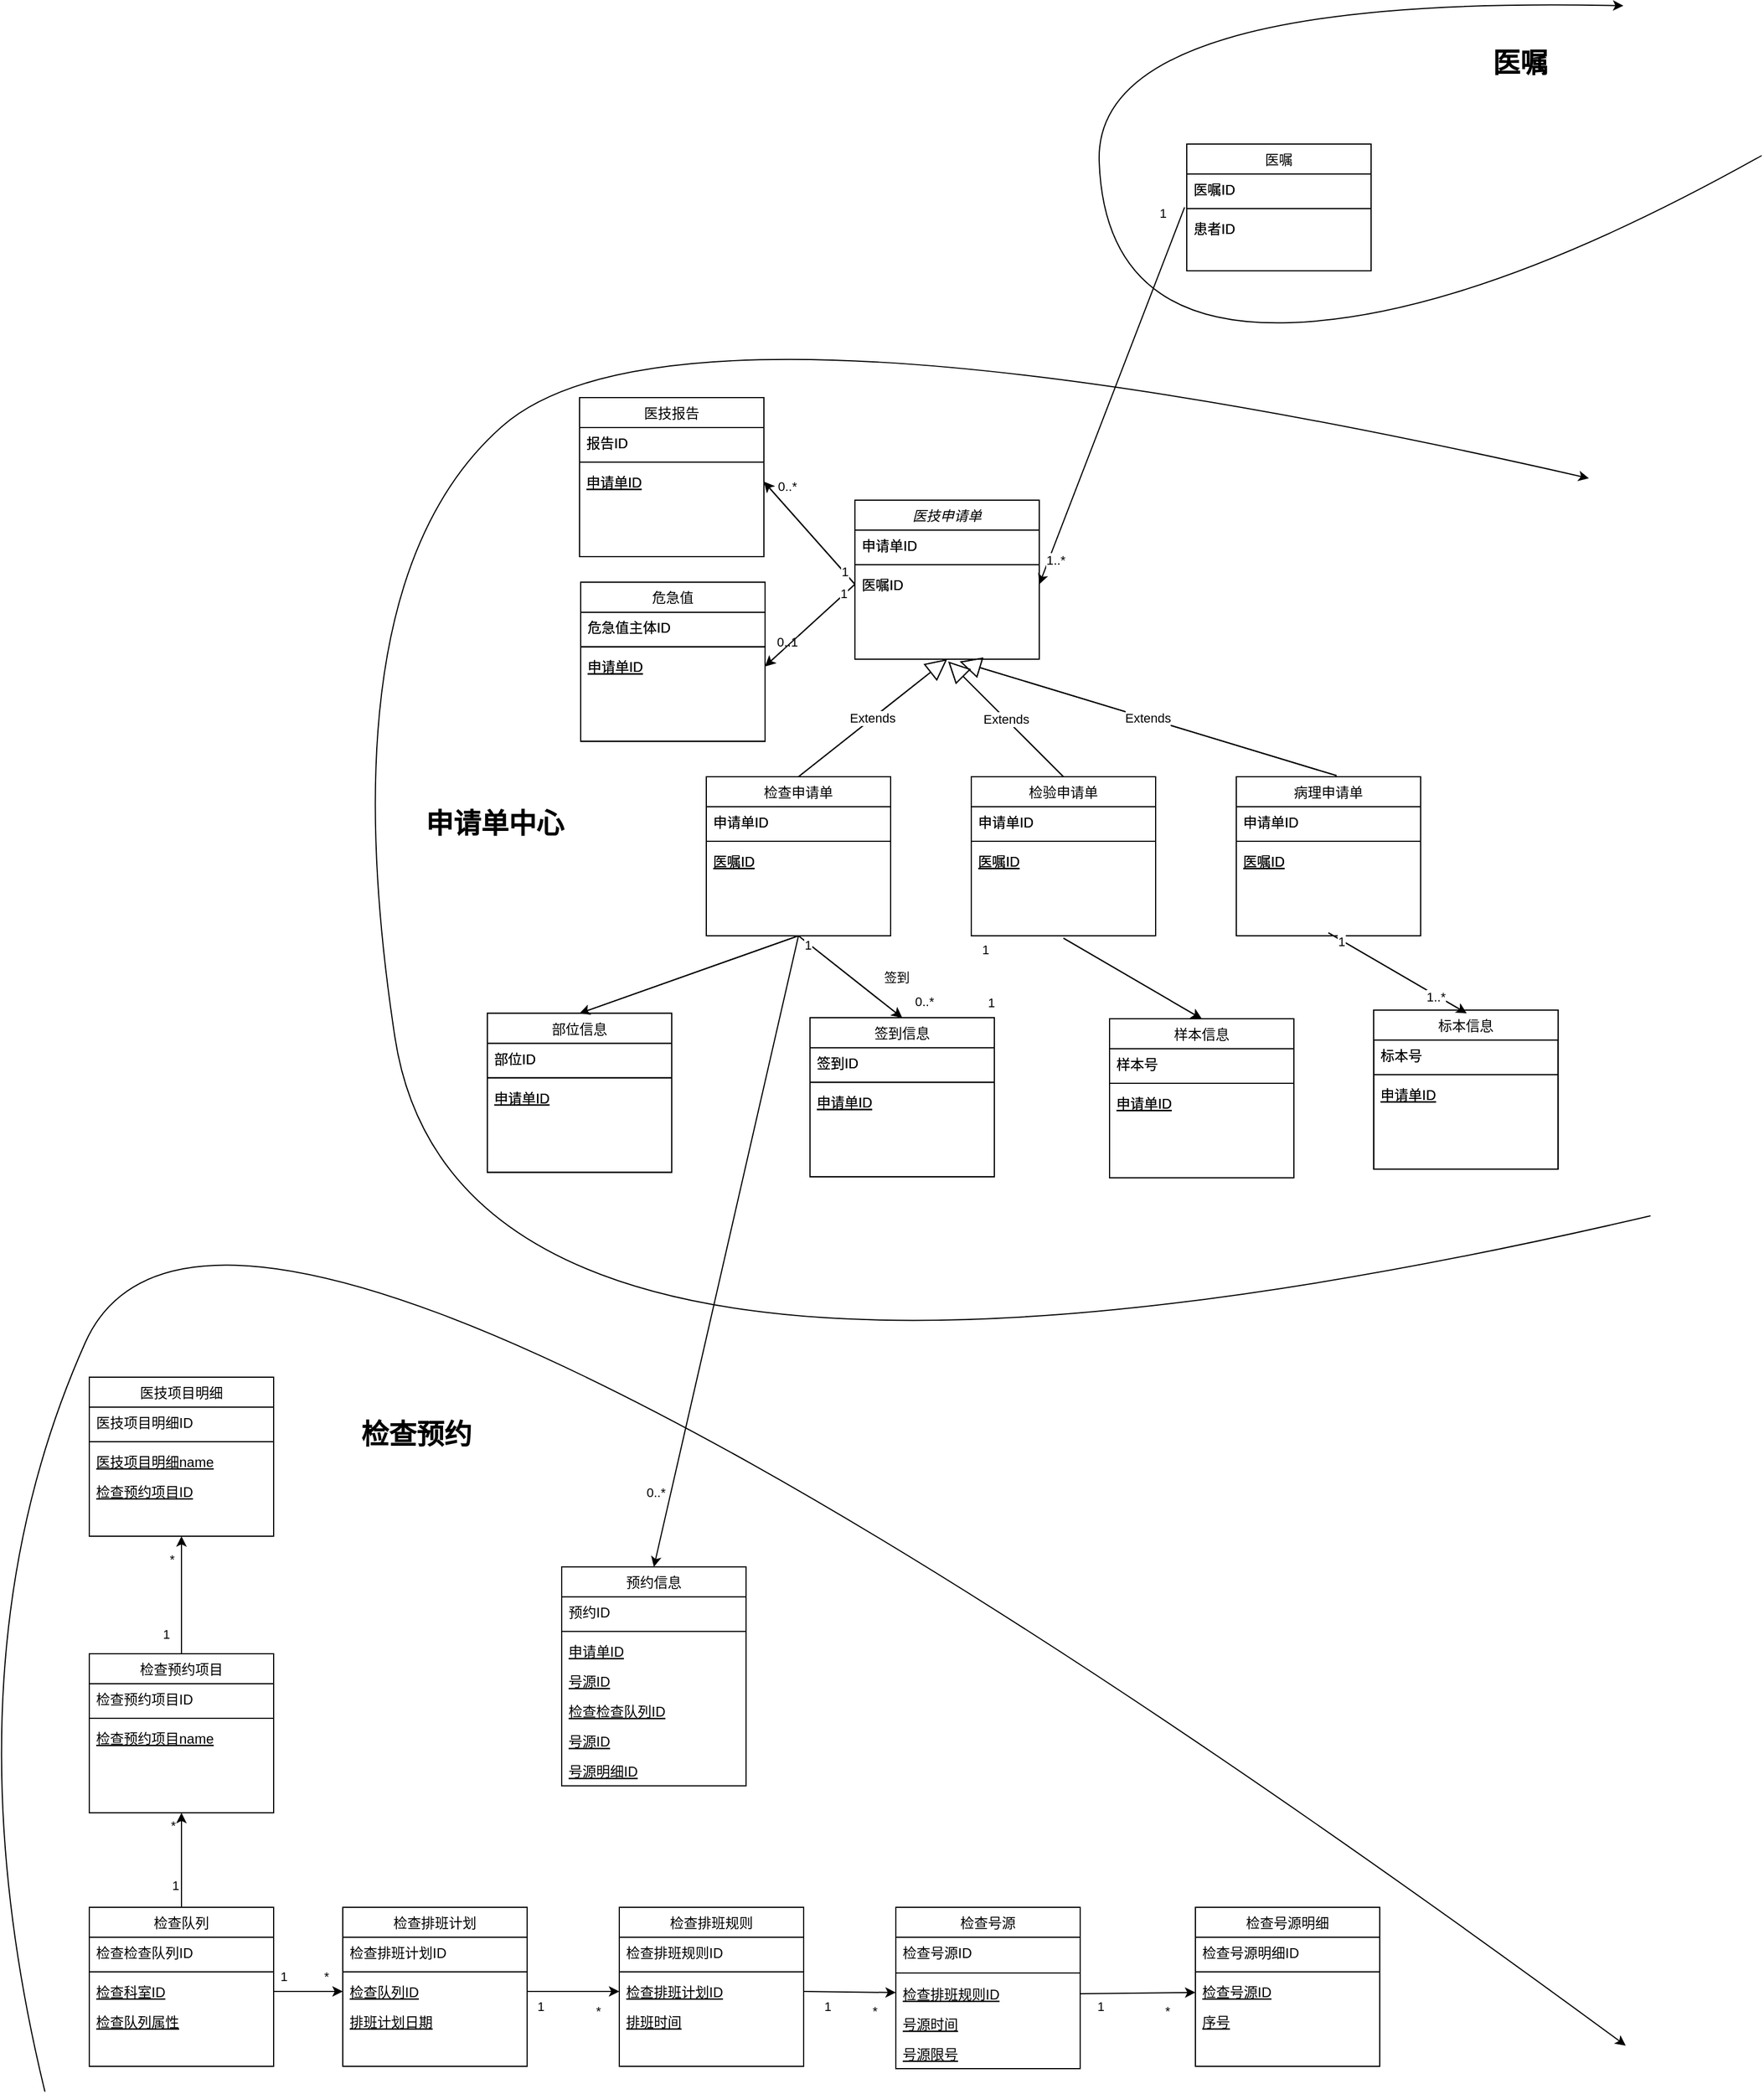 <mxfile version="14.1.2" type="github">
  <diagram id="C5RBs43oDa-KdzZeNtuy" name="Page-1">
    <mxGraphModel dx="1974" dy="635" grid="1" gridSize="10" guides="1" tooltips="1" connect="1" arrows="1" fold="1" page="1" pageScale="1" pageWidth="827" pageHeight="1169" math="0" shadow="0">
      <root>
        <mxCell id="WIyWlLk6GJQsqaUBKTNV-0" />
        <mxCell id="WIyWlLk6GJQsqaUBKTNV-1" parent="WIyWlLk6GJQsqaUBKTNV-0" />
        <mxCell id="FMQ1t8g7UjHm1A0s9ffQ-288" value="医技申请单" style="swimlane;fontStyle=2;align=center;verticalAlign=top;childLayout=stackLayout;horizontal=1;startSize=26;horizontalStack=0;resizeParent=1;resizeLast=0;collapsible=1;marginBottom=0;rounded=0;shadow=0;strokeWidth=1;" parent="WIyWlLk6GJQsqaUBKTNV-1" vertex="1">
          <mxGeometry x="253" y="659" width="160" height="138" as="geometry">
            <mxRectangle x="230" y="140" width="160" height="26" as="alternateBounds" />
          </mxGeometry>
        </mxCell>
        <mxCell id="FMQ1t8g7UjHm1A0s9ffQ-289" value="申请单ID" style="text;align=left;verticalAlign=top;spacingLeft=4;spacingRight=4;overflow=hidden;rotatable=0;points=[[0,0.5],[1,0.5]];portConstraint=eastwest;" parent="FMQ1t8g7UjHm1A0s9ffQ-288" vertex="1">
          <mxGeometry y="26" width="160" height="26" as="geometry" />
        </mxCell>
        <mxCell id="FMQ1t8g7UjHm1A0s9ffQ-290" value="" style="line;html=1;strokeWidth=1;align=left;verticalAlign=middle;spacingTop=-1;spacingLeft=3;spacingRight=3;rotatable=0;labelPosition=right;points=[];portConstraint=eastwest;" parent="FMQ1t8g7UjHm1A0s9ffQ-288" vertex="1">
          <mxGeometry y="52" width="160" height="8" as="geometry" />
        </mxCell>
        <mxCell id="FMQ1t8g7UjHm1A0s9ffQ-291" value="医嘱ID" style="text;align=left;verticalAlign=top;spacingLeft=4;spacingRight=4;overflow=hidden;rotatable=0;points=[[0,0.5],[1,0.5]];portConstraint=eastwest;" parent="FMQ1t8g7UjHm1A0s9ffQ-288" vertex="1">
          <mxGeometry y="60" width="160" height="26" as="geometry" />
        </mxCell>
        <mxCell id="FMQ1t8g7UjHm1A0s9ffQ-292" value="预约信息" style="swimlane;fontStyle=0;align=center;verticalAlign=top;childLayout=stackLayout;horizontal=1;startSize=26;horizontalStack=0;resizeParent=1;resizeLast=0;collapsible=1;marginBottom=0;rounded=0;shadow=0;strokeWidth=1;" parent="WIyWlLk6GJQsqaUBKTNV-1" vertex="1">
          <mxGeometry x="-1.5" y="1584.63" width="160" height="190" as="geometry">
            <mxRectangle x="130" y="380" width="160" height="26" as="alternateBounds" />
          </mxGeometry>
        </mxCell>
        <mxCell id="FMQ1t8g7UjHm1A0s9ffQ-293" value="预约ID" style="text;align=left;verticalAlign=top;spacingLeft=4;spacingRight=4;overflow=hidden;rotatable=0;points=[[0,0.5],[1,0.5]];portConstraint=eastwest;" parent="FMQ1t8g7UjHm1A0s9ffQ-292" vertex="1">
          <mxGeometry y="26" width="160" height="26" as="geometry" />
        </mxCell>
        <mxCell id="FMQ1t8g7UjHm1A0s9ffQ-294" value="" style="line;html=1;strokeWidth=1;align=left;verticalAlign=middle;spacingTop=-1;spacingLeft=3;spacingRight=3;rotatable=0;labelPosition=right;points=[];portConstraint=eastwest;" parent="FMQ1t8g7UjHm1A0s9ffQ-292" vertex="1">
          <mxGeometry y="52" width="160" height="8" as="geometry" />
        </mxCell>
        <mxCell id="FMQ1t8g7UjHm1A0s9ffQ-295" value="申请单ID" style="text;align=left;verticalAlign=top;spacingLeft=4;spacingRight=4;overflow=hidden;rotatable=0;points=[[0,0.5],[1,0.5]];portConstraint=eastwest;fontStyle=4" parent="FMQ1t8g7UjHm1A0s9ffQ-292" vertex="1">
          <mxGeometry y="60" width="160" height="26" as="geometry" />
        </mxCell>
        <mxCell id="FMQ1t8g7UjHm1A0s9ffQ-296" value="号源ID" style="text;align=left;verticalAlign=top;spacingLeft=4;spacingRight=4;overflow=hidden;rotatable=0;points=[[0,0.5],[1,0.5]];portConstraint=eastwest;fontStyle=4" parent="FMQ1t8g7UjHm1A0s9ffQ-292" vertex="1">
          <mxGeometry y="86" width="160" height="26" as="geometry" />
        </mxCell>
        <mxCell id="KpDzokxy-TgmOUlrctRV-60" value="检查检查队列ID" style="text;align=left;verticalAlign=top;spacingLeft=4;spacingRight=4;overflow=hidden;rotatable=0;points=[[0,0.5],[1,0.5]];portConstraint=eastwest;fontStyle=4" vertex="1" parent="FMQ1t8g7UjHm1A0s9ffQ-292">
          <mxGeometry y="112" width="160" height="26" as="geometry" />
        </mxCell>
        <mxCell id="KpDzokxy-TgmOUlrctRV-61" value="号源ID" style="text;align=left;verticalAlign=top;spacingLeft=4;spacingRight=4;overflow=hidden;rotatable=0;points=[[0,0.5],[1,0.5]];portConstraint=eastwest;fontStyle=4" vertex="1" parent="FMQ1t8g7UjHm1A0s9ffQ-292">
          <mxGeometry y="138" width="160" height="26" as="geometry" />
        </mxCell>
        <mxCell id="KpDzokxy-TgmOUlrctRV-62" value="号源明细ID" style="text;align=left;verticalAlign=top;spacingLeft=4;spacingRight=4;overflow=hidden;rotatable=0;points=[[0,0.5],[1,0.5]];portConstraint=eastwest;fontStyle=4" vertex="1" parent="FMQ1t8g7UjHm1A0s9ffQ-292">
          <mxGeometry y="164" width="160" height="26" as="geometry" />
        </mxCell>
        <mxCell id="FMQ1t8g7UjHm1A0s9ffQ-297" value="医嘱" style="swimlane;fontStyle=0;align=center;verticalAlign=top;childLayout=stackLayout;horizontal=1;startSize=26;horizontalStack=0;resizeParent=1;resizeLast=0;collapsible=1;marginBottom=0;rounded=0;shadow=0;strokeWidth=1;" parent="WIyWlLk6GJQsqaUBKTNV-1" vertex="1">
          <mxGeometry x="541" y="350" width="160" height="110" as="geometry">
            <mxRectangle x="550" y="140" width="160" height="26" as="alternateBounds" />
          </mxGeometry>
        </mxCell>
        <mxCell id="FMQ1t8g7UjHm1A0s9ffQ-298" value="医嘱ID" style="text;align=left;verticalAlign=top;spacingLeft=4;spacingRight=4;overflow=hidden;rotatable=0;points=[[0,0.5],[1,0.5]];portConstraint=eastwest;" parent="FMQ1t8g7UjHm1A0s9ffQ-297" vertex="1">
          <mxGeometry y="26" width="160" height="26" as="geometry" />
        </mxCell>
        <mxCell id="FMQ1t8g7UjHm1A0s9ffQ-299" value="" style="line;html=1;strokeWidth=1;align=left;verticalAlign=middle;spacingTop=-1;spacingLeft=3;spacingRight=3;rotatable=0;labelPosition=right;points=[];portConstraint=eastwest;" parent="FMQ1t8g7UjHm1A0s9ffQ-297" vertex="1">
          <mxGeometry y="52" width="160" height="8" as="geometry" />
        </mxCell>
        <mxCell id="FMQ1t8g7UjHm1A0s9ffQ-300" value="患者ID" style="text;align=left;verticalAlign=top;spacingLeft=4;spacingRight=4;overflow=hidden;rotatable=0;points=[[0,0.5],[1,0.5]];portConstraint=eastwest;" parent="FMQ1t8g7UjHm1A0s9ffQ-297" vertex="1">
          <mxGeometry y="60" width="160" height="26" as="geometry" />
        </mxCell>
        <mxCell id="FMQ1t8g7UjHm1A0s9ffQ-304" value="医技报告" style="swimlane;fontStyle=0;align=center;verticalAlign=top;childLayout=stackLayout;horizontal=1;startSize=26;horizontalStack=0;resizeParent=1;resizeLast=0;collapsible=1;marginBottom=0;rounded=0;shadow=0;strokeWidth=1;" parent="WIyWlLk6GJQsqaUBKTNV-1" vertex="1">
          <mxGeometry x="14" y="570" width="160" height="138" as="geometry">
            <mxRectangle x="130" y="380" width="160" height="26" as="alternateBounds" />
          </mxGeometry>
        </mxCell>
        <mxCell id="FMQ1t8g7UjHm1A0s9ffQ-305" value="报告ID" style="text;align=left;verticalAlign=top;spacingLeft=4;spacingRight=4;overflow=hidden;rotatable=0;points=[[0,0.5],[1,0.5]];portConstraint=eastwest;" parent="FMQ1t8g7UjHm1A0s9ffQ-304" vertex="1">
          <mxGeometry y="26" width="160" height="26" as="geometry" />
        </mxCell>
        <mxCell id="FMQ1t8g7UjHm1A0s9ffQ-306" value="" style="line;html=1;strokeWidth=1;align=left;verticalAlign=middle;spacingTop=-1;spacingLeft=3;spacingRight=3;rotatable=0;labelPosition=right;points=[];portConstraint=eastwest;" parent="FMQ1t8g7UjHm1A0s9ffQ-304" vertex="1">
          <mxGeometry y="52" width="160" height="8" as="geometry" />
        </mxCell>
        <mxCell id="FMQ1t8g7UjHm1A0s9ffQ-307" value="申请单ID" style="text;align=left;verticalAlign=top;spacingLeft=4;spacingRight=4;overflow=hidden;rotatable=0;points=[[0,0.5],[1,0.5]];portConstraint=eastwest;fontStyle=4" parent="FMQ1t8g7UjHm1A0s9ffQ-304" vertex="1">
          <mxGeometry y="60" width="160" height="26" as="geometry" />
        </mxCell>
        <mxCell id="FMQ1t8g7UjHm1A0s9ffQ-308" value="" style="endArrow=classic;html=1;exitX=0.5;exitY=1;exitDx=0;exitDy=0;entryX=0.5;entryY=0;entryDx=0;entryDy=0;" parent="WIyWlLk6GJQsqaUBKTNV-1" source="FMQ1t8g7UjHm1A0s9ffQ-336" target="FMQ1t8g7UjHm1A0s9ffQ-292" edge="1">
          <mxGeometry relative="1" as="geometry">
            <mxPoint x="159" y="940" as="sourcePoint" />
            <mxPoint x="259" y="940" as="targetPoint" />
          </mxGeometry>
        </mxCell>
        <mxCell id="FMQ1t8g7UjHm1A0s9ffQ-310" value="1" style="edgeLabel;html=1;align=center;verticalAlign=middle;resizable=0;points=[];" parent="FMQ1t8g7UjHm1A0s9ffQ-308" vertex="1" connectable="0">
          <mxGeometry x="-0.812" y="-1" relative="1" as="geometry">
            <mxPoint x="180" y="6.61" as="offset" />
          </mxGeometry>
        </mxCell>
        <mxCell id="FMQ1t8g7UjHm1A0s9ffQ-311" value="0..*" style="edgeLabel;html=1;align=center;verticalAlign=middle;resizable=0;points=[];" parent="FMQ1t8g7UjHm1A0s9ffQ-308" vertex="1" connectable="0">
          <mxGeometry x="0.792" y="-1" relative="1" as="geometry">
            <mxPoint x="-11" y="-8" as="offset" />
          </mxGeometry>
        </mxCell>
        <mxCell id="KpDzokxy-TgmOUlrctRV-85" value="" style="endArrow=classic;html=1;entryX=1;entryY=0.5;entryDx=0;entryDy=0;exitX=0;exitY=0.5;exitDx=0;exitDy=0;" edge="1" source="KpDzokxy-TgmOUlrctRV-73" target="KpDzokxy-TgmOUlrctRV-84" parent="FMQ1t8g7UjHm1A0s9ffQ-308">
          <mxGeometry relative="1" as="geometry">
            <mxPoint x="-1221" y="669" as="sourcePoint" />
            <mxPoint x="-1281" y="779" as="targetPoint" />
          </mxGeometry>
        </mxCell>
        <mxCell id="KpDzokxy-TgmOUlrctRV-86" value="1" style="edgeLabel;html=1;align=center;verticalAlign=middle;resizable=0;points=[];" vertex="1" connectable="0" parent="KpDzokxy-TgmOUlrctRV-85">
          <mxGeometry x="-0.753" y="-1" relative="1" as="geometry">
            <mxPoint as="offset" />
          </mxGeometry>
        </mxCell>
        <mxCell id="KpDzokxy-TgmOUlrctRV-87" value="0..*" style="edgeLabel;html=1;align=center;verticalAlign=middle;resizable=0;points=[];" vertex="1" connectable="0" parent="KpDzokxy-TgmOUlrctRV-85">
          <mxGeometry x="0.743" relative="1" as="geometry">
            <mxPoint x="9" y="-8" as="offset" />
          </mxGeometry>
        </mxCell>
        <mxCell id="FMQ1t8g7UjHm1A0s9ffQ-312" value="" style="endArrow=classic;html=1;entryX=1;entryY=0.5;entryDx=0;entryDy=0;exitX=0;exitY=0.5;exitDx=0;exitDy=0;" parent="WIyWlLk6GJQsqaUBKTNV-1" source="FMQ1t8g7UjHm1A0s9ffQ-291" target="FMQ1t8g7UjHm1A0s9ffQ-307" edge="1">
          <mxGeometry relative="1" as="geometry">
            <mxPoint x="333" y="799" as="sourcePoint" />
            <mxPoint x="273" y="909" as="targetPoint" />
          </mxGeometry>
        </mxCell>
        <mxCell id="FMQ1t8g7UjHm1A0s9ffQ-313" value="1" style="edgeLabel;html=1;align=center;verticalAlign=middle;resizable=0;points=[];" parent="FMQ1t8g7UjHm1A0s9ffQ-312" vertex="1" connectable="0">
          <mxGeometry x="-0.753" y="-1" relative="1" as="geometry">
            <mxPoint as="offset" />
          </mxGeometry>
        </mxCell>
        <mxCell id="FMQ1t8g7UjHm1A0s9ffQ-314" value="0..*" style="edgeLabel;html=1;align=center;verticalAlign=middle;resizable=0;points=[];" parent="FMQ1t8g7UjHm1A0s9ffQ-312" vertex="1" connectable="0">
          <mxGeometry x="0.743" relative="1" as="geometry">
            <mxPoint x="9" y="-8" as="offset" />
          </mxGeometry>
        </mxCell>
        <mxCell id="FMQ1t8g7UjHm1A0s9ffQ-316" value="签到信息" style="swimlane;fontStyle=0;align=center;verticalAlign=top;childLayout=stackLayout;horizontal=1;startSize=26;horizontalStack=0;resizeParent=1;resizeLast=0;collapsible=1;marginBottom=0;rounded=0;shadow=0;strokeWidth=1;" parent="WIyWlLk6GJQsqaUBKTNV-1" vertex="1">
          <mxGeometry x="214" y="1108.12" width="160" height="138" as="geometry">
            <mxRectangle x="130" y="380" width="160" height="26" as="alternateBounds" />
          </mxGeometry>
        </mxCell>
        <mxCell id="FMQ1t8g7UjHm1A0s9ffQ-317" value="签到ID" style="text;align=left;verticalAlign=top;spacingLeft=4;spacingRight=4;overflow=hidden;rotatable=0;points=[[0,0.5],[1,0.5]];portConstraint=eastwest;" parent="FMQ1t8g7UjHm1A0s9ffQ-316" vertex="1">
          <mxGeometry y="26" width="160" height="26" as="geometry" />
        </mxCell>
        <mxCell id="FMQ1t8g7UjHm1A0s9ffQ-318" value="" style="line;html=1;strokeWidth=1;align=left;verticalAlign=middle;spacingTop=-1;spacingLeft=3;spacingRight=3;rotatable=0;labelPosition=right;points=[];portConstraint=eastwest;" parent="FMQ1t8g7UjHm1A0s9ffQ-316" vertex="1">
          <mxGeometry y="52" width="160" height="8" as="geometry" />
        </mxCell>
        <mxCell id="FMQ1t8g7UjHm1A0s9ffQ-319" value="申请单ID" style="text;align=left;verticalAlign=top;spacingLeft=4;spacingRight=4;overflow=hidden;rotatable=0;points=[[0,0.5],[1,0.5]];portConstraint=eastwest;fontStyle=4" parent="FMQ1t8g7UjHm1A0s9ffQ-316" vertex="1">
          <mxGeometry y="60" width="160" height="26" as="geometry" />
        </mxCell>
        <mxCell id="FMQ1t8g7UjHm1A0s9ffQ-320" value="" style="endArrow=classic;html=1;entryX=0.5;entryY=0;entryDx=0;entryDy=0;exitX=0.5;exitY=1;exitDx=0;exitDy=0;" parent="WIyWlLk6GJQsqaUBKTNV-1" target="FMQ1t8g7UjHm1A0s9ffQ-316" edge="1">
          <mxGeometry relative="1" as="geometry">
            <mxPoint x="204" y="1037" as="sourcePoint" />
            <mxPoint x="74" y="1101.51" as="targetPoint" />
            <Array as="points" />
          </mxGeometry>
        </mxCell>
        <mxCell id="FMQ1t8g7UjHm1A0s9ffQ-321" value="签到" style="edgeLabel;resizable=0;html=1;align=center;verticalAlign=middle;" parent="FMQ1t8g7UjHm1A0s9ffQ-320" connectable="0" vertex="1">
          <mxGeometry relative="1" as="geometry">
            <mxPoint x="40" as="offset" />
          </mxGeometry>
        </mxCell>
        <mxCell id="FMQ1t8g7UjHm1A0s9ffQ-322" value="1" style="edgeLabel;html=1;align=center;verticalAlign=middle;resizable=0;points=[];" parent="FMQ1t8g7UjHm1A0s9ffQ-320" vertex="1" connectable="0">
          <mxGeometry x="-0.812" y="-1" relative="1" as="geometry">
            <mxPoint as="offset" />
          </mxGeometry>
        </mxCell>
        <mxCell id="FMQ1t8g7UjHm1A0s9ffQ-323" value="0..*" style="edgeLabel;html=1;align=center;verticalAlign=middle;resizable=0;points=[];" parent="FMQ1t8g7UjHm1A0s9ffQ-320" vertex="1" connectable="0">
          <mxGeometry x="0.792" y="-1" relative="1" as="geometry">
            <mxPoint x="29" y="-8" as="offset" />
          </mxGeometry>
        </mxCell>
        <mxCell id="FMQ1t8g7UjHm1A0s9ffQ-324" value="危急值" style="swimlane;fontStyle=0;align=center;verticalAlign=top;childLayout=stackLayout;horizontal=1;startSize=26;horizontalStack=0;resizeParent=1;resizeLast=0;collapsible=1;marginBottom=0;rounded=0;shadow=0;strokeWidth=1;" parent="WIyWlLk6GJQsqaUBKTNV-1" vertex="1">
          <mxGeometry x="15" y="730.2" width="160" height="138" as="geometry">
            <mxRectangle x="130" y="380" width="160" height="26" as="alternateBounds" />
          </mxGeometry>
        </mxCell>
        <mxCell id="FMQ1t8g7UjHm1A0s9ffQ-325" value="危急值主体ID" style="text;align=left;verticalAlign=top;spacingLeft=4;spacingRight=4;overflow=hidden;rotatable=0;points=[[0,0.5],[1,0.5]];portConstraint=eastwest;" parent="FMQ1t8g7UjHm1A0s9ffQ-324" vertex="1">
          <mxGeometry y="26" width="160" height="26" as="geometry" />
        </mxCell>
        <mxCell id="FMQ1t8g7UjHm1A0s9ffQ-326" value="" style="line;html=1;strokeWidth=1;align=left;verticalAlign=middle;spacingTop=-1;spacingLeft=3;spacingRight=3;rotatable=0;labelPosition=right;points=[];portConstraint=eastwest;" parent="FMQ1t8g7UjHm1A0s9ffQ-324" vertex="1">
          <mxGeometry y="52" width="160" height="8" as="geometry" />
        </mxCell>
        <mxCell id="FMQ1t8g7UjHm1A0s9ffQ-327" value="申请单ID" style="text;align=left;verticalAlign=top;spacingLeft=4;spacingRight=4;overflow=hidden;rotatable=0;points=[[0,0.5],[1,0.5]];portConstraint=eastwest;fontStyle=4" parent="FMQ1t8g7UjHm1A0s9ffQ-324" vertex="1">
          <mxGeometry y="60" width="160" height="26" as="geometry" />
        </mxCell>
        <mxCell id="FMQ1t8g7UjHm1A0s9ffQ-328" value="0..1" style="edgeLabel;html=1;align=center;verticalAlign=middle;resizable=0;points=[];" parent="WIyWlLk6GJQsqaUBKTNV-1" vertex="1" connectable="0">
          <mxGeometry x="213.996" y="779.005" as="geometry">
            <mxPoint x="-20" y="3" as="offset" />
          </mxGeometry>
        </mxCell>
        <mxCell id="FMQ1t8g7UjHm1A0s9ffQ-329" value="" style="endArrow=classic;html=1;entryX=1;entryY=0.5;entryDx=0;entryDy=0;exitX=0;exitY=0.5;exitDx=0;exitDy=0;" parent="WIyWlLk6GJQsqaUBKTNV-1" source="FMQ1t8g7UjHm1A0s9ffQ-291" target="FMQ1t8g7UjHm1A0s9ffQ-327" edge="1">
          <mxGeometry relative="1" as="geometry">
            <mxPoint x="333" y="799" as="sourcePoint" />
            <mxPoint x="753" y="899" as="targetPoint" />
          </mxGeometry>
        </mxCell>
        <mxCell id="FMQ1t8g7UjHm1A0s9ffQ-330" value="1" style="edgeLabel;html=1;align=center;verticalAlign=middle;resizable=0;points=[];" parent="FMQ1t8g7UjHm1A0s9ffQ-329" vertex="1" connectable="0">
          <mxGeometry x="-0.753" y="-1" relative="1" as="geometry">
            <mxPoint as="offset" />
          </mxGeometry>
        </mxCell>
        <mxCell id="FMQ1t8g7UjHm1A0s9ffQ-336" value="检查申请单" style="swimlane;fontStyle=0;align=center;verticalAlign=top;childLayout=stackLayout;horizontal=1;startSize=26;horizontalStack=0;resizeParent=1;resizeLast=0;collapsible=1;marginBottom=0;rounded=0;shadow=0;strokeWidth=1;" parent="WIyWlLk6GJQsqaUBKTNV-1" vertex="1">
          <mxGeometry x="124" y="899.0" width="160" height="138" as="geometry">
            <mxRectangle x="130" y="380" width="160" height="26" as="alternateBounds" />
          </mxGeometry>
        </mxCell>
        <mxCell id="FMQ1t8g7UjHm1A0s9ffQ-337" value="申请单ID" style="text;align=left;verticalAlign=top;spacingLeft=4;spacingRight=4;overflow=hidden;rotatable=0;points=[[0,0.5],[1,0.5]];portConstraint=eastwest;" parent="FMQ1t8g7UjHm1A0s9ffQ-336" vertex="1">
          <mxGeometry y="26" width="160" height="26" as="geometry" />
        </mxCell>
        <mxCell id="FMQ1t8g7UjHm1A0s9ffQ-338" value="" style="line;html=1;strokeWidth=1;align=left;verticalAlign=middle;spacingTop=-1;spacingLeft=3;spacingRight=3;rotatable=0;labelPosition=right;points=[];portConstraint=eastwest;" parent="FMQ1t8g7UjHm1A0s9ffQ-336" vertex="1">
          <mxGeometry y="52" width="160" height="8" as="geometry" />
        </mxCell>
        <mxCell id="FMQ1t8g7UjHm1A0s9ffQ-339" value="医嘱ID" style="text;align=left;verticalAlign=top;spacingLeft=4;spacingRight=4;overflow=hidden;rotatable=0;points=[[0,0.5],[1,0.5]];portConstraint=eastwest;fontStyle=4" parent="FMQ1t8g7UjHm1A0s9ffQ-336" vertex="1">
          <mxGeometry y="60" width="160" height="26" as="geometry" />
        </mxCell>
        <mxCell id="FMQ1t8g7UjHm1A0s9ffQ-341" value="检验申请单" style="swimlane;fontStyle=0;align=center;verticalAlign=top;childLayout=stackLayout;horizontal=1;startSize=26;horizontalStack=0;resizeParent=1;resizeLast=0;collapsible=1;marginBottom=0;rounded=0;shadow=0;strokeWidth=1;" parent="WIyWlLk6GJQsqaUBKTNV-1" vertex="1">
          <mxGeometry x="354" y="899.0" width="160" height="138" as="geometry">
            <mxRectangle x="130" y="380" width="160" height="26" as="alternateBounds" />
          </mxGeometry>
        </mxCell>
        <mxCell id="FMQ1t8g7UjHm1A0s9ffQ-364" value="Extends" style="endArrow=block;endSize=16;endFill=0;html=1;exitX=0.544;exitY=-0.007;exitDx=0;exitDy=0;exitPerimeter=0;" parent="FMQ1t8g7UjHm1A0s9ffQ-341" source="FMQ1t8g7UjHm1A0s9ffQ-346" edge="1">
          <mxGeometry width="160" relative="1" as="geometry">
            <mxPoint x="90" y="42.0" as="sourcePoint" />
            <mxPoint x="-10" y="-100.0" as="targetPoint" />
          </mxGeometry>
        </mxCell>
        <mxCell id="FMQ1t8g7UjHm1A0s9ffQ-342" value="申请单ID" style="text;align=left;verticalAlign=top;spacingLeft=4;spacingRight=4;overflow=hidden;rotatable=0;points=[[0,0.5],[1,0.5]];portConstraint=eastwest;" parent="FMQ1t8g7UjHm1A0s9ffQ-341" vertex="1">
          <mxGeometry y="26" width="160" height="26" as="geometry" />
        </mxCell>
        <mxCell id="FMQ1t8g7UjHm1A0s9ffQ-343" value="" style="line;html=1;strokeWidth=1;align=left;verticalAlign=middle;spacingTop=-1;spacingLeft=3;spacingRight=3;rotatable=0;labelPosition=right;points=[];portConstraint=eastwest;" parent="FMQ1t8g7UjHm1A0s9ffQ-341" vertex="1">
          <mxGeometry y="52" width="160" height="8" as="geometry" />
        </mxCell>
        <mxCell id="FMQ1t8g7UjHm1A0s9ffQ-344" value="医嘱ID" style="text;align=left;verticalAlign=top;spacingLeft=4;spacingRight=4;overflow=hidden;rotatable=0;points=[[0,0.5],[1,0.5]];portConstraint=eastwest;fontStyle=4" parent="FMQ1t8g7UjHm1A0s9ffQ-341" vertex="1">
          <mxGeometry y="60" width="160" height="26" as="geometry" />
        </mxCell>
        <mxCell id="FMQ1t8g7UjHm1A0s9ffQ-346" value="病理申请单" style="swimlane;fontStyle=0;align=center;verticalAlign=top;childLayout=stackLayout;horizontal=1;startSize=26;horizontalStack=0;resizeParent=1;resizeLast=0;collapsible=1;marginBottom=0;rounded=0;shadow=0;strokeWidth=1;" parent="WIyWlLk6GJQsqaUBKTNV-1" vertex="1">
          <mxGeometry x="584" y="899" width="160" height="138" as="geometry">
            <mxRectangle x="130" y="380" width="160" height="26" as="alternateBounds" />
          </mxGeometry>
        </mxCell>
        <mxCell id="FMQ1t8g7UjHm1A0s9ffQ-347" value="申请单ID" style="text;align=left;verticalAlign=top;spacingLeft=4;spacingRight=4;overflow=hidden;rotatable=0;points=[[0,0.5],[1,0.5]];portConstraint=eastwest;" parent="FMQ1t8g7UjHm1A0s9ffQ-346" vertex="1">
          <mxGeometry y="26" width="160" height="26" as="geometry" />
        </mxCell>
        <mxCell id="FMQ1t8g7UjHm1A0s9ffQ-348" value="" style="line;html=1;strokeWidth=1;align=left;verticalAlign=middle;spacingTop=-1;spacingLeft=3;spacingRight=3;rotatable=0;labelPosition=right;points=[];portConstraint=eastwest;" parent="FMQ1t8g7UjHm1A0s9ffQ-346" vertex="1">
          <mxGeometry y="52" width="160" height="8" as="geometry" />
        </mxCell>
        <mxCell id="FMQ1t8g7UjHm1A0s9ffQ-349" value="医嘱ID" style="text;align=left;verticalAlign=top;spacingLeft=4;spacingRight=4;overflow=hidden;rotatable=0;points=[[0,0.5],[1,0.5]];portConstraint=eastwest;fontStyle=4" parent="FMQ1t8g7UjHm1A0s9ffQ-346" vertex="1">
          <mxGeometry y="60" width="160" height="26" as="geometry" />
        </mxCell>
        <mxCell id="FMQ1t8g7UjHm1A0s9ffQ-362" value="Extends" style="endArrow=block;endSize=16;endFill=0;html=1;entryX=0.5;entryY=1;entryDx=0;entryDy=0;exitX=0.5;exitY=0;exitDx=0;exitDy=0;" parent="WIyWlLk6GJQsqaUBKTNV-1" source="FMQ1t8g7UjHm1A0s9ffQ-336" target="FMQ1t8g7UjHm1A0s9ffQ-288" edge="1">
          <mxGeometry width="160" relative="1" as="geometry">
            <mxPoint x="194" y="829" as="sourcePoint" />
            <mxPoint x="334" y="829" as="targetPoint" />
          </mxGeometry>
        </mxCell>
        <mxCell id="FMQ1t8g7UjHm1A0s9ffQ-363" value="Extends" style="endArrow=block;endSize=16;endFill=0;html=1;exitX=0.5;exitY=0;exitDx=0;exitDy=0;" parent="WIyWlLk6GJQsqaUBKTNV-1" source="FMQ1t8g7UjHm1A0s9ffQ-341" edge="1">
          <mxGeometry width="160" relative="1" as="geometry">
            <mxPoint x="214" y="909" as="sourcePoint" />
            <mxPoint x="334" y="799" as="targetPoint" />
          </mxGeometry>
        </mxCell>
        <mxCell id="FMQ1t8g7UjHm1A0s9ffQ-365" value="部位信息" style="swimlane;fontStyle=0;align=center;verticalAlign=top;childLayout=stackLayout;horizontal=1;startSize=26;horizontalStack=0;resizeParent=1;resizeLast=0;collapsible=1;marginBottom=0;rounded=0;shadow=0;strokeWidth=1;" parent="WIyWlLk6GJQsqaUBKTNV-1" vertex="1">
          <mxGeometry x="-66" y="1104.3" width="160" height="138" as="geometry">
            <mxRectangle x="130" y="380" width="160" height="26" as="alternateBounds" />
          </mxGeometry>
        </mxCell>
        <mxCell id="FMQ1t8g7UjHm1A0s9ffQ-366" value="部位ID" style="text;align=left;verticalAlign=top;spacingLeft=4;spacingRight=4;overflow=hidden;rotatable=0;points=[[0,0.5],[1,0.5]];portConstraint=eastwest;" parent="FMQ1t8g7UjHm1A0s9ffQ-365" vertex="1">
          <mxGeometry y="26" width="160" height="26" as="geometry" />
        </mxCell>
        <mxCell id="FMQ1t8g7UjHm1A0s9ffQ-367" value="" style="line;html=1;strokeWidth=1;align=left;verticalAlign=middle;spacingTop=-1;spacingLeft=3;spacingRight=3;rotatable=0;labelPosition=right;points=[];portConstraint=eastwest;" parent="FMQ1t8g7UjHm1A0s9ffQ-365" vertex="1">
          <mxGeometry y="52" width="160" height="8" as="geometry" />
        </mxCell>
        <mxCell id="FMQ1t8g7UjHm1A0s9ffQ-368" value="申请单ID" style="text;align=left;verticalAlign=top;spacingLeft=4;spacingRight=4;overflow=hidden;rotatable=0;points=[[0,0.5],[1,0.5]];portConstraint=eastwest;fontStyle=4" parent="FMQ1t8g7UjHm1A0s9ffQ-365" vertex="1">
          <mxGeometry y="60" width="160" height="26" as="geometry" />
        </mxCell>
        <mxCell id="FMQ1t8g7UjHm1A0s9ffQ-370" value="" style="endArrow=classic;html=1;exitX=0.5;exitY=1;exitDx=0;exitDy=0;entryX=0.5;entryY=0;entryDx=0;entryDy=0;" parent="WIyWlLk6GJQsqaUBKTNV-1" source="FMQ1t8g7UjHm1A0s9ffQ-336" target="FMQ1t8g7UjHm1A0s9ffQ-365" edge="1">
          <mxGeometry relative="1" as="geometry">
            <mxPoint x="-73" y="949" as="sourcePoint" />
            <mxPoint x="47" y="1018.91" as="targetPoint" />
          </mxGeometry>
        </mxCell>
        <mxCell id="FMQ1t8g7UjHm1A0s9ffQ-372" value="1" style="edgeLabel;html=1;align=center;verticalAlign=middle;resizable=0;points=[];" parent="FMQ1t8g7UjHm1A0s9ffQ-370" vertex="1" connectable="0">
          <mxGeometry x="-0.812" y="-1" relative="1" as="geometry">
            <mxPoint x="180" y="6.61" as="offset" />
          </mxGeometry>
        </mxCell>
        <mxCell id="FMQ1t8g7UjHm1A0s9ffQ-374" value="样本信息" style="swimlane;fontStyle=0;align=center;verticalAlign=top;childLayout=stackLayout;horizontal=1;startSize=26;horizontalStack=0;resizeParent=1;resizeLast=0;collapsible=1;marginBottom=0;rounded=0;shadow=0;strokeWidth=1;" parent="WIyWlLk6GJQsqaUBKTNV-1" vertex="1">
          <mxGeometry x="474" y="1109" width="160" height="138" as="geometry">
            <mxRectangle x="130" y="380" width="160" height="26" as="alternateBounds" />
          </mxGeometry>
        </mxCell>
        <mxCell id="FMQ1t8g7UjHm1A0s9ffQ-375" value="样本号" style="text;align=left;verticalAlign=top;spacingLeft=4;spacingRight=4;overflow=hidden;rotatable=0;points=[[0,0.5],[1,0.5]];portConstraint=eastwest;" parent="FMQ1t8g7UjHm1A0s9ffQ-374" vertex="1">
          <mxGeometry y="26" width="160" height="26" as="geometry" />
        </mxCell>
        <mxCell id="FMQ1t8g7UjHm1A0s9ffQ-376" value="" style="line;html=1;strokeWidth=1;align=left;verticalAlign=middle;spacingTop=-1;spacingLeft=3;spacingRight=3;rotatable=0;labelPosition=right;points=[];portConstraint=eastwest;" parent="FMQ1t8g7UjHm1A0s9ffQ-374" vertex="1">
          <mxGeometry y="52" width="160" height="8" as="geometry" />
        </mxCell>
        <mxCell id="FMQ1t8g7UjHm1A0s9ffQ-377" value="申请单ID" style="text;align=left;verticalAlign=top;spacingLeft=4;spacingRight=4;overflow=hidden;rotatable=0;points=[[0,0.5],[1,0.5]];portConstraint=eastwest;fontStyle=4" parent="FMQ1t8g7UjHm1A0s9ffQ-374" vertex="1">
          <mxGeometry y="60" width="160" height="26" as="geometry" />
        </mxCell>
        <mxCell id="FMQ1t8g7UjHm1A0s9ffQ-378" value="" style="endArrow=classic;html=1;exitX=0.5;exitY=1;exitDx=0;exitDy=0;entryX=0.5;entryY=0;entryDx=0;entryDy=0;" parent="WIyWlLk6GJQsqaUBKTNV-1" edge="1">
          <mxGeometry relative="1" as="geometry">
            <mxPoint x="434" y="1039.09" as="sourcePoint" />
            <mxPoint x="554" y="1109.0" as="targetPoint" />
          </mxGeometry>
        </mxCell>
        <mxCell id="FMQ1t8g7UjHm1A0s9ffQ-382" value="标本信息" style="swimlane;fontStyle=0;align=center;verticalAlign=top;childLayout=stackLayout;horizontal=1;startSize=26;horizontalStack=0;resizeParent=1;resizeLast=0;collapsible=1;marginBottom=0;rounded=0;shadow=0;strokeWidth=1;" parent="WIyWlLk6GJQsqaUBKTNV-1" vertex="1">
          <mxGeometry x="703.27" y="1101.5" width="160" height="138" as="geometry">
            <mxRectangle x="130" y="380" width="160" height="26" as="alternateBounds" />
          </mxGeometry>
        </mxCell>
        <mxCell id="FMQ1t8g7UjHm1A0s9ffQ-383" value="标本号" style="text;align=left;verticalAlign=top;spacingLeft=4;spacingRight=4;overflow=hidden;rotatable=0;points=[[0,0.5],[1,0.5]];portConstraint=eastwest;" parent="FMQ1t8g7UjHm1A0s9ffQ-382" vertex="1">
          <mxGeometry y="26" width="160" height="26" as="geometry" />
        </mxCell>
        <mxCell id="FMQ1t8g7UjHm1A0s9ffQ-384" value="" style="line;html=1;strokeWidth=1;align=left;verticalAlign=middle;spacingTop=-1;spacingLeft=3;spacingRight=3;rotatable=0;labelPosition=right;points=[];portConstraint=eastwest;" parent="FMQ1t8g7UjHm1A0s9ffQ-382" vertex="1">
          <mxGeometry y="52" width="160" height="8" as="geometry" />
        </mxCell>
        <mxCell id="FMQ1t8g7UjHm1A0s9ffQ-385" value="申请单ID" style="text;align=left;verticalAlign=top;spacingLeft=4;spacingRight=4;overflow=hidden;rotatable=0;points=[[0,0.5],[1,0.5]];portConstraint=eastwest;fontStyle=4" parent="FMQ1t8g7UjHm1A0s9ffQ-382" vertex="1">
          <mxGeometry y="60" width="160" height="26" as="geometry" />
        </mxCell>
        <mxCell id="FMQ1t8g7UjHm1A0s9ffQ-388" value="" style="endArrow=classic;html=1;exitX=0.5;exitY=1;exitDx=0;exitDy=0;entryX=0.5;entryY=0;entryDx=0;entryDy=0;" parent="WIyWlLk6GJQsqaUBKTNV-1" edge="1">
          <mxGeometry relative="1" as="geometry">
            <mxPoint x="664" y="1034.39" as="sourcePoint" />
            <mxPoint x="784" y="1104.3" as="targetPoint" />
          </mxGeometry>
        </mxCell>
        <mxCell id="FMQ1t8g7UjHm1A0s9ffQ-389" value="1" style="edgeLabel;html=1;align=center;verticalAlign=middle;resizable=0;points=[];" parent="FMQ1t8g7UjHm1A0s9ffQ-388" vertex="1" connectable="0">
          <mxGeometry x="-0.812" y="-1" relative="1" as="geometry">
            <mxPoint as="offset" />
          </mxGeometry>
        </mxCell>
        <mxCell id="FMQ1t8g7UjHm1A0s9ffQ-390" value="1..*" style="edgeLabel;html=1;align=center;verticalAlign=middle;resizable=0;points=[];" parent="FMQ1t8g7UjHm1A0s9ffQ-388" vertex="1" connectable="0">
          <mxGeometry x="0.792" y="-1" relative="1" as="geometry">
            <mxPoint x="-14" y="-8" as="offset" />
          </mxGeometry>
        </mxCell>
        <mxCell id="KpDzokxy-TgmOUlrctRV-4" value="检查排班计划" style="swimlane;fontStyle=0;align=center;verticalAlign=top;childLayout=stackLayout;horizontal=1;startSize=26;horizontalStack=0;resizeParent=1;resizeLast=0;collapsible=1;marginBottom=0;rounded=0;shadow=0;strokeWidth=1;" vertex="1" parent="WIyWlLk6GJQsqaUBKTNV-1">
          <mxGeometry x="-191.5" y="1880" width="160" height="138" as="geometry">
            <mxRectangle x="130" y="380" width="160" height="26" as="alternateBounds" />
          </mxGeometry>
        </mxCell>
        <mxCell id="KpDzokxy-TgmOUlrctRV-5" value="检查排班计划ID" style="text;align=left;verticalAlign=top;spacingLeft=4;spacingRight=4;overflow=hidden;rotatable=0;points=[[0,0.5],[1,0.5]];portConstraint=eastwest;" vertex="1" parent="KpDzokxy-TgmOUlrctRV-4">
          <mxGeometry y="26" width="160" height="26" as="geometry" />
        </mxCell>
        <mxCell id="KpDzokxy-TgmOUlrctRV-6" value="" style="line;html=1;strokeWidth=1;align=left;verticalAlign=middle;spacingTop=-1;spacingLeft=3;spacingRight=3;rotatable=0;labelPosition=right;points=[];portConstraint=eastwest;" vertex="1" parent="KpDzokxy-TgmOUlrctRV-4">
          <mxGeometry y="52" width="160" height="8" as="geometry" />
        </mxCell>
        <mxCell id="KpDzokxy-TgmOUlrctRV-7" value="检查队列ID" style="text;align=left;verticalAlign=top;spacingLeft=4;spacingRight=4;overflow=hidden;rotatable=0;points=[[0,0.5],[1,0.5]];portConstraint=eastwest;fontStyle=4" vertex="1" parent="KpDzokxy-TgmOUlrctRV-4">
          <mxGeometry y="60" width="160" height="26" as="geometry" />
        </mxCell>
        <mxCell id="KpDzokxy-TgmOUlrctRV-12" value="排班计划日期" style="text;align=left;verticalAlign=top;spacingLeft=4;spacingRight=4;overflow=hidden;rotatable=0;points=[[0,0.5],[1,0.5]];portConstraint=eastwest;fontStyle=4" vertex="1" parent="KpDzokxy-TgmOUlrctRV-4">
          <mxGeometry y="86" width="160" height="26" as="geometry" />
        </mxCell>
        <mxCell id="KpDzokxy-TgmOUlrctRV-8" value="检查排班规则" style="swimlane;fontStyle=0;align=center;verticalAlign=top;childLayout=stackLayout;horizontal=1;startSize=26;horizontalStack=0;resizeParent=1;resizeLast=0;collapsible=1;marginBottom=0;rounded=0;shadow=0;strokeWidth=1;" vertex="1" parent="WIyWlLk6GJQsqaUBKTNV-1">
          <mxGeometry x="48.5" y="1880" width="160" height="138" as="geometry">
            <mxRectangle x="130" y="380" width="160" height="26" as="alternateBounds" />
          </mxGeometry>
        </mxCell>
        <mxCell id="KpDzokxy-TgmOUlrctRV-9" value="检查排班规则ID" style="text;align=left;verticalAlign=top;spacingLeft=4;spacingRight=4;overflow=hidden;rotatable=0;points=[[0,0.5],[1,0.5]];portConstraint=eastwest;" vertex="1" parent="KpDzokxy-TgmOUlrctRV-8">
          <mxGeometry y="26" width="160" height="26" as="geometry" />
        </mxCell>
        <mxCell id="KpDzokxy-TgmOUlrctRV-10" value="" style="line;html=1;strokeWidth=1;align=left;verticalAlign=middle;spacingTop=-1;spacingLeft=3;spacingRight=3;rotatable=0;labelPosition=right;points=[];portConstraint=eastwest;" vertex="1" parent="KpDzokxy-TgmOUlrctRV-8">
          <mxGeometry y="52" width="160" height="8" as="geometry" />
        </mxCell>
        <mxCell id="KpDzokxy-TgmOUlrctRV-11" value="检查排班计划ID" style="text;align=left;verticalAlign=top;spacingLeft=4;spacingRight=4;overflow=hidden;rotatable=0;points=[[0,0.5],[1,0.5]];portConstraint=eastwest;fontStyle=4" vertex="1" parent="KpDzokxy-TgmOUlrctRV-8">
          <mxGeometry y="60" width="160" height="26" as="geometry" />
        </mxCell>
        <mxCell id="KpDzokxy-TgmOUlrctRV-13" value="排班时间" style="text;align=left;verticalAlign=top;spacingLeft=4;spacingRight=4;overflow=hidden;rotatable=0;points=[[0,0.5],[1,0.5]];portConstraint=eastwest;fontStyle=4" vertex="1" parent="KpDzokxy-TgmOUlrctRV-8">
          <mxGeometry y="86" width="160" height="26" as="geometry" />
        </mxCell>
        <mxCell id="KpDzokxy-TgmOUlrctRV-14" value="检查号源" style="swimlane;fontStyle=0;align=center;verticalAlign=top;childLayout=stackLayout;horizontal=1;startSize=26;horizontalStack=0;resizeParent=1;resizeLast=0;collapsible=1;marginBottom=0;rounded=0;shadow=0;strokeWidth=1;" vertex="1" parent="WIyWlLk6GJQsqaUBKTNV-1">
          <mxGeometry x="288.5" y="1880" width="160" height="140" as="geometry">
            <mxRectangle x="130" y="380" width="160" height="26" as="alternateBounds" />
          </mxGeometry>
        </mxCell>
        <mxCell id="KpDzokxy-TgmOUlrctRV-15" value="检查号源ID" style="text;align=left;verticalAlign=top;spacingLeft=4;spacingRight=4;overflow=hidden;rotatable=0;points=[[0,0.5],[1,0.5]];portConstraint=eastwest;" vertex="1" parent="KpDzokxy-TgmOUlrctRV-14">
          <mxGeometry y="26" width="160" height="26" as="geometry" />
        </mxCell>
        <mxCell id="KpDzokxy-TgmOUlrctRV-16" value="" style="line;html=1;strokeWidth=1;align=left;verticalAlign=middle;spacingTop=-1;spacingLeft=3;spacingRight=3;rotatable=0;labelPosition=right;points=[];portConstraint=eastwest;" vertex="1" parent="KpDzokxy-TgmOUlrctRV-14">
          <mxGeometry y="52" width="160" height="10" as="geometry" />
        </mxCell>
        <mxCell id="KpDzokxy-TgmOUlrctRV-17" value="检查排班规则ID" style="text;align=left;verticalAlign=top;spacingLeft=4;spacingRight=4;overflow=hidden;rotatable=0;points=[[0,0.5],[1,0.5]];portConstraint=eastwest;fontStyle=4" vertex="1" parent="KpDzokxy-TgmOUlrctRV-14">
          <mxGeometry y="62" width="160" height="26" as="geometry" />
        </mxCell>
        <mxCell id="KpDzokxy-TgmOUlrctRV-18" value="号源时间" style="text;align=left;verticalAlign=top;spacingLeft=4;spacingRight=4;overflow=hidden;rotatable=0;points=[[0,0.5],[1,0.5]];portConstraint=eastwest;fontStyle=4" vertex="1" parent="KpDzokxy-TgmOUlrctRV-14">
          <mxGeometry y="88" width="160" height="26" as="geometry" />
        </mxCell>
        <mxCell id="KpDzokxy-TgmOUlrctRV-30" value="号源限号" style="text;align=left;verticalAlign=top;spacingLeft=4;spacingRight=4;overflow=hidden;rotatable=0;points=[[0,0.5],[1,0.5]];portConstraint=eastwest;fontStyle=4" vertex="1" parent="KpDzokxy-TgmOUlrctRV-14">
          <mxGeometry y="114" width="160" height="26" as="geometry" />
        </mxCell>
        <mxCell id="KpDzokxy-TgmOUlrctRV-19" value="检查号源明细" style="swimlane;fontStyle=0;align=center;verticalAlign=top;childLayout=stackLayout;horizontal=1;startSize=26;horizontalStack=0;resizeParent=1;resizeLast=0;collapsible=1;marginBottom=0;rounded=0;shadow=0;strokeWidth=1;" vertex="1" parent="WIyWlLk6GJQsqaUBKTNV-1">
          <mxGeometry x="548.5" y="1880" width="160" height="138" as="geometry">
            <mxRectangle x="130" y="380" width="160" height="26" as="alternateBounds" />
          </mxGeometry>
        </mxCell>
        <mxCell id="KpDzokxy-TgmOUlrctRV-20" value="检查号源明细ID" style="text;align=left;verticalAlign=top;spacingLeft=4;spacingRight=4;overflow=hidden;rotatable=0;points=[[0,0.5],[1,0.5]];portConstraint=eastwest;" vertex="1" parent="KpDzokxy-TgmOUlrctRV-19">
          <mxGeometry y="26" width="160" height="26" as="geometry" />
        </mxCell>
        <mxCell id="KpDzokxy-TgmOUlrctRV-21" value="" style="line;html=1;strokeWidth=1;align=left;verticalAlign=middle;spacingTop=-1;spacingLeft=3;spacingRight=3;rotatable=0;labelPosition=right;points=[];portConstraint=eastwest;" vertex="1" parent="KpDzokxy-TgmOUlrctRV-19">
          <mxGeometry y="52" width="160" height="8" as="geometry" />
        </mxCell>
        <mxCell id="KpDzokxy-TgmOUlrctRV-22" value="检查号源ID" style="text;align=left;verticalAlign=top;spacingLeft=4;spacingRight=4;overflow=hidden;rotatable=0;points=[[0,0.5],[1,0.5]];portConstraint=eastwest;fontStyle=4" vertex="1" parent="KpDzokxy-TgmOUlrctRV-19">
          <mxGeometry y="60" width="160" height="26" as="geometry" />
        </mxCell>
        <mxCell id="KpDzokxy-TgmOUlrctRV-23" value="序号" style="text;align=left;verticalAlign=top;spacingLeft=4;spacingRight=4;overflow=hidden;rotatable=0;points=[[0,0.5],[1,0.5]];portConstraint=eastwest;fontStyle=4" vertex="1" parent="KpDzokxy-TgmOUlrctRV-19">
          <mxGeometry y="86" width="160" height="26" as="geometry" />
        </mxCell>
        <mxCell id="KpDzokxy-TgmOUlrctRV-24" value="检查队列" style="swimlane;fontStyle=0;align=center;verticalAlign=top;childLayout=stackLayout;horizontal=1;startSize=26;horizontalStack=0;resizeParent=1;resizeLast=0;collapsible=1;marginBottom=0;rounded=0;shadow=0;strokeWidth=1;" vertex="1" parent="WIyWlLk6GJQsqaUBKTNV-1">
          <mxGeometry x="-411.5" y="1880" width="160" height="138" as="geometry">
            <mxRectangle x="130" y="380" width="160" height="26" as="alternateBounds" />
          </mxGeometry>
        </mxCell>
        <mxCell id="KpDzokxy-TgmOUlrctRV-25" value="检查检查队列ID" style="text;align=left;verticalAlign=top;spacingLeft=4;spacingRight=4;overflow=hidden;rotatable=0;points=[[0,0.5],[1,0.5]];portConstraint=eastwest;" vertex="1" parent="KpDzokxy-TgmOUlrctRV-24">
          <mxGeometry y="26" width="160" height="26" as="geometry" />
        </mxCell>
        <mxCell id="KpDzokxy-TgmOUlrctRV-26" value="" style="line;html=1;strokeWidth=1;align=left;verticalAlign=middle;spacingTop=-1;spacingLeft=3;spacingRight=3;rotatable=0;labelPosition=right;points=[];portConstraint=eastwest;" vertex="1" parent="KpDzokxy-TgmOUlrctRV-24">
          <mxGeometry y="52" width="160" height="8" as="geometry" />
        </mxCell>
        <mxCell id="KpDzokxy-TgmOUlrctRV-27" value="检查科室ID" style="text;align=left;verticalAlign=top;spacingLeft=4;spacingRight=4;overflow=hidden;rotatable=0;points=[[0,0.5],[1,0.5]];portConstraint=eastwest;fontStyle=4" vertex="1" parent="KpDzokxy-TgmOUlrctRV-24">
          <mxGeometry y="60" width="160" height="26" as="geometry" />
        </mxCell>
        <mxCell id="KpDzokxy-TgmOUlrctRV-29" value="检查队列属性" style="text;align=left;verticalAlign=top;spacingLeft=4;spacingRight=4;overflow=hidden;rotatable=0;points=[[0,0.5],[1,0.5]];portConstraint=eastwest;fontStyle=4" vertex="1" parent="KpDzokxy-TgmOUlrctRV-24">
          <mxGeometry y="86" width="160" height="26" as="geometry" />
        </mxCell>
        <mxCell id="KpDzokxy-TgmOUlrctRV-34" value="" style="endArrow=classic;html=1;exitX=1;exitY=0.5;exitDx=0;exitDy=0;entryX=0;entryY=0.5;entryDx=0;entryDy=0;" edge="1" parent="WIyWlLk6GJQsqaUBKTNV-1" source="KpDzokxy-TgmOUlrctRV-27" target="KpDzokxy-TgmOUlrctRV-7">
          <mxGeometry width="50" height="50" relative="1" as="geometry">
            <mxPoint x="-161.5" y="2130" as="sourcePoint" />
            <mxPoint x="-111.5" y="2080" as="targetPoint" />
          </mxGeometry>
        </mxCell>
        <mxCell id="KpDzokxy-TgmOUlrctRV-35" value="" style="endArrow=classic;html=1;entryX=0;entryY=0.5;entryDx=0;entryDy=0;" edge="1" parent="WIyWlLk6GJQsqaUBKTNV-1" source="KpDzokxy-TgmOUlrctRV-7" target="KpDzokxy-TgmOUlrctRV-11">
          <mxGeometry width="50" height="50" relative="1" as="geometry">
            <mxPoint x="-11.5" y="1960" as="sourcePoint" />
            <mxPoint x="48.5" y="1960" as="targetPoint" />
          </mxGeometry>
        </mxCell>
        <mxCell id="KpDzokxy-TgmOUlrctRV-159" value="1" style="edgeLabel;html=1;align=center;verticalAlign=middle;resizable=0;points=[];" vertex="1" connectable="0" parent="KpDzokxy-TgmOUlrctRV-35">
          <mxGeometry x="-0.333" relative="1" as="geometry">
            <mxPoint x="-15.17" y="13" as="offset" />
          </mxGeometry>
        </mxCell>
        <mxCell id="KpDzokxy-TgmOUlrctRV-160" value="*" style="edgeLabel;html=1;align=center;verticalAlign=middle;resizable=0;points=[];" vertex="1" connectable="0" parent="KpDzokxy-TgmOUlrctRV-35">
          <mxGeometry x="0.521" relative="1" as="geometry">
            <mxPoint y="17" as="offset" />
          </mxGeometry>
        </mxCell>
        <mxCell id="KpDzokxy-TgmOUlrctRV-36" value="" style="endArrow=classic;html=1;exitX=1;exitY=0.5;exitDx=0;exitDy=0;" edge="1" parent="WIyWlLk6GJQsqaUBKTNV-1" source="KpDzokxy-TgmOUlrctRV-11" target="KpDzokxy-TgmOUlrctRV-17">
          <mxGeometry width="50" height="50" relative="1" as="geometry">
            <mxPoint x="238.5" y="2140" as="sourcePoint" />
            <mxPoint x="228.5" y="2170" as="targetPoint" />
          </mxGeometry>
        </mxCell>
        <mxCell id="KpDzokxy-TgmOUlrctRV-161" value="1" style="edgeLabel;html=1;align=center;verticalAlign=middle;resizable=0;points=[];" vertex="1" connectable="0" parent="KpDzokxy-TgmOUlrctRV-36">
          <mxGeometry x="-0.5" relative="1" as="geometry">
            <mxPoint y="12.75" as="offset" />
          </mxGeometry>
        </mxCell>
        <mxCell id="KpDzokxy-TgmOUlrctRV-162" value="*" style="edgeLabel;html=1;align=center;verticalAlign=middle;resizable=0;points=[];" vertex="1" connectable="0" parent="KpDzokxy-TgmOUlrctRV-36">
          <mxGeometry x="0.52" y="1" relative="1" as="geometry">
            <mxPoint y="17.24" as="offset" />
          </mxGeometry>
        </mxCell>
        <mxCell id="KpDzokxy-TgmOUlrctRV-37" value="" style="endArrow=classic;html=1;exitX=1;exitY=0.5;exitDx=0;exitDy=0;" edge="1" parent="WIyWlLk6GJQsqaUBKTNV-1" source="KpDzokxy-TgmOUlrctRV-17" target="KpDzokxy-TgmOUlrctRV-22">
          <mxGeometry width="50" height="50" relative="1" as="geometry">
            <mxPoint x="448.5" y="2160" as="sourcePoint" />
            <mxPoint x="638.5" y="2150" as="targetPoint" />
          </mxGeometry>
        </mxCell>
        <mxCell id="KpDzokxy-TgmOUlrctRV-163" value="1" style="edgeLabel;html=1;align=center;verticalAlign=middle;resizable=0;points=[];" vertex="1" connectable="0" parent="KpDzokxy-TgmOUlrctRV-37">
          <mxGeometry x="-0.65" y="-2" relative="1" as="geometry">
            <mxPoint y="9.19" as="offset" />
          </mxGeometry>
        </mxCell>
        <mxCell id="KpDzokxy-TgmOUlrctRV-164" value="*" style="edgeLabel;html=1;align=center;verticalAlign=middle;resizable=0;points=[];" vertex="1" connectable="0" parent="KpDzokxy-TgmOUlrctRV-37">
          <mxGeometry x="0.5" relative="1" as="geometry">
            <mxPoint y="15.83" as="offset" />
          </mxGeometry>
        </mxCell>
        <mxCell id="KpDzokxy-TgmOUlrctRV-38" value="检查预约项目" style="swimlane;fontStyle=0;align=center;verticalAlign=top;childLayout=stackLayout;horizontal=1;startSize=26;horizontalStack=0;resizeParent=1;resizeLast=0;collapsible=1;marginBottom=0;rounded=0;shadow=0;strokeWidth=1;" vertex="1" parent="WIyWlLk6GJQsqaUBKTNV-1">
          <mxGeometry x="-411.5" y="1660" width="160" height="138" as="geometry">
            <mxRectangle x="130" y="380" width="160" height="26" as="alternateBounds" />
          </mxGeometry>
        </mxCell>
        <mxCell id="KpDzokxy-TgmOUlrctRV-39" value="检查预约项目ID" style="text;align=left;verticalAlign=top;spacingLeft=4;spacingRight=4;overflow=hidden;rotatable=0;points=[[0,0.5],[1,0.5]];portConstraint=eastwest;" vertex="1" parent="KpDzokxy-TgmOUlrctRV-38">
          <mxGeometry y="26" width="160" height="26" as="geometry" />
        </mxCell>
        <mxCell id="KpDzokxy-TgmOUlrctRV-40" value="" style="line;html=1;strokeWidth=1;align=left;verticalAlign=middle;spacingTop=-1;spacingLeft=3;spacingRight=3;rotatable=0;labelPosition=right;points=[];portConstraint=eastwest;" vertex="1" parent="KpDzokxy-TgmOUlrctRV-38">
          <mxGeometry y="52" width="160" height="8" as="geometry" />
        </mxCell>
        <mxCell id="KpDzokxy-TgmOUlrctRV-41" value="检查预约项目name" style="text;align=left;verticalAlign=top;spacingLeft=4;spacingRight=4;overflow=hidden;rotatable=0;points=[[0,0.5],[1,0.5]];portConstraint=eastwest;fontStyle=4" vertex="1" parent="KpDzokxy-TgmOUlrctRV-38">
          <mxGeometry y="60" width="160" height="26" as="geometry" />
        </mxCell>
        <mxCell id="KpDzokxy-TgmOUlrctRV-43" value="医技项目明细" style="swimlane;fontStyle=0;align=center;verticalAlign=top;childLayout=stackLayout;horizontal=1;startSize=26;horizontalStack=0;resizeParent=1;resizeLast=0;collapsible=1;marginBottom=0;rounded=0;shadow=0;strokeWidth=1;" vertex="1" parent="WIyWlLk6GJQsqaUBKTNV-1">
          <mxGeometry x="-411.5" y="1420" width="160" height="138" as="geometry">
            <mxRectangle x="130" y="380" width="160" height="26" as="alternateBounds" />
          </mxGeometry>
        </mxCell>
        <mxCell id="KpDzokxy-TgmOUlrctRV-44" value="医技项目明细ID" style="text;align=left;verticalAlign=top;spacingLeft=4;spacingRight=4;overflow=hidden;rotatable=0;points=[[0,0.5],[1,0.5]];portConstraint=eastwest;" vertex="1" parent="KpDzokxy-TgmOUlrctRV-43">
          <mxGeometry y="26" width="160" height="26" as="geometry" />
        </mxCell>
        <mxCell id="KpDzokxy-TgmOUlrctRV-45" value="" style="line;html=1;strokeWidth=1;align=left;verticalAlign=middle;spacingTop=-1;spacingLeft=3;spacingRight=3;rotatable=0;labelPosition=right;points=[];portConstraint=eastwest;" vertex="1" parent="KpDzokxy-TgmOUlrctRV-43">
          <mxGeometry y="52" width="160" height="8" as="geometry" />
        </mxCell>
        <mxCell id="KpDzokxy-TgmOUlrctRV-46" value="医技项目明细name" style="text;align=left;verticalAlign=top;spacingLeft=4;spacingRight=4;overflow=hidden;rotatable=0;points=[[0,0.5],[1,0.5]];portConstraint=eastwest;fontStyle=4" vertex="1" parent="KpDzokxy-TgmOUlrctRV-43">
          <mxGeometry y="60" width="160" height="26" as="geometry" />
        </mxCell>
        <mxCell id="KpDzokxy-TgmOUlrctRV-47" value="检查预约项目ID" style="text;align=left;verticalAlign=top;spacingLeft=4;spacingRight=4;overflow=hidden;rotatable=0;points=[[0,0.5],[1,0.5]];portConstraint=eastwest;fontStyle=4" vertex="1" parent="KpDzokxy-TgmOUlrctRV-43">
          <mxGeometry y="86" width="160" height="26" as="geometry" />
        </mxCell>
        <mxCell id="KpDzokxy-TgmOUlrctRV-48" value="" style="endArrow=classic;html=1;exitX=0.5;exitY=0;exitDx=0;exitDy=0;entryX=0.5;entryY=1;entryDx=0;entryDy=0;" edge="1" parent="WIyWlLk6GJQsqaUBKTNV-1" source="KpDzokxy-TgmOUlrctRV-24" target="KpDzokxy-TgmOUlrctRV-38">
          <mxGeometry width="50" height="50" relative="1" as="geometry">
            <mxPoint x="-131.5" y="1790" as="sourcePoint" />
            <mxPoint x="-81.5" y="1740" as="targetPoint" />
          </mxGeometry>
        </mxCell>
        <mxCell id="KpDzokxy-TgmOUlrctRV-153" value="1" style="edgeLabel;html=1;align=center;verticalAlign=middle;resizable=0;points=[];" vertex="1" connectable="0" parent="KpDzokxy-TgmOUlrctRV-48">
          <mxGeometry x="-0.532" relative="1" as="geometry">
            <mxPoint x="-6" as="offset" />
          </mxGeometry>
        </mxCell>
        <mxCell id="KpDzokxy-TgmOUlrctRV-154" value="*" style="edgeLabel;html=1;align=center;verticalAlign=middle;resizable=0;points=[];" vertex="1" connectable="0" parent="KpDzokxy-TgmOUlrctRV-48">
          <mxGeometry x="0.748" y="2" relative="1" as="geometry">
            <mxPoint x="-6" as="offset" />
          </mxGeometry>
        </mxCell>
        <mxCell id="KpDzokxy-TgmOUlrctRV-49" value="" style="endArrow=classic;html=1;exitX=0.5;exitY=0;exitDx=0;exitDy=0;entryX=0.5;entryY=1;entryDx=0;entryDy=0;" edge="1" parent="WIyWlLk6GJQsqaUBKTNV-1" source="KpDzokxy-TgmOUlrctRV-38" target="KpDzokxy-TgmOUlrctRV-43">
          <mxGeometry width="50" height="50" relative="1" as="geometry">
            <mxPoint x="-401.5" y="1620" as="sourcePoint" />
            <mxPoint x="-181.5" y="1300" as="targetPoint" />
          </mxGeometry>
        </mxCell>
        <mxCell id="KpDzokxy-TgmOUlrctRV-156" value="*" style="edgeLabel;html=1;align=center;verticalAlign=middle;resizable=0;points=[];" vertex="1" connectable="0" parent="KpDzokxy-TgmOUlrctRV-49">
          <mxGeometry x="0.618" relative="1" as="geometry">
            <mxPoint x="-8.5" as="offset" />
          </mxGeometry>
        </mxCell>
        <mxCell id="KpDzokxy-TgmOUlrctRV-67" value="检查预约" style="text;strokeColor=none;fillColor=none;html=1;fontSize=24;fontStyle=1;verticalAlign=middle;align=center;" vertex="1" parent="WIyWlLk6GJQsqaUBKTNV-1">
          <mxGeometry x="-178.5" y="1450" width="100" height="40" as="geometry" />
        </mxCell>
        <mxCell id="KpDzokxy-TgmOUlrctRV-70" value="医技申请单" style="swimlane;fontStyle=2;align=center;verticalAlign=top;childLayout=stackLayout;horizontal=1;startSize=26;horizontalStack=0;resizeParent=1;resizeLast=0;collapsible=1;marginBottom=0;rounded=0;shadow=0;strokeWidth=1;" vertex="1" parent="WIyWlLk6GJQsqaUBKTNV-1">
          <mxGeometry x="253" y="659" width="160" height="138" as="geometry">
            <mxRectangle x="230" y="140" width="160" height="26" as="alternateBounds" />
          </mxGeometry>
        </mxCell>
        <mxCell id="KpDzokxy-TgmOUlrctRV-71" value="申请单ID" style="text;align=left;verticalAlign=top;spacingLeft=4;spacingRight=4;overflow=hidden;rotatable=0;points=[[0,0.5],[1,0.5]];portConstraint=eastwest;" vertex="1" parent="KpDzokxy-TgmOUlrctRV-70">
          <mxGeometry y="26" width="160" height="26" as="geometry" />
        </mxCell>
        <mxCell id="KpDzokxy-TgmOUlrctRV-72" value="" style="line;html=1;strokeWidth=1;align=left;verticalAlign=middle;spacingTop=-1;spacingLeft=3;spacingRight=3;rotatable=0;labelPosition=right;points=[];portConstraint=eastwest;" vertex="1" parent="KpDzokxy-TgmOUlrctRV-70">
          <mxGeometry y="52" width="160" height="8" as="geometry" />
        </mxCell>
        <mxCell id="KpDzokxy-TgmOUlrctRV-73" value="医嘱ID" style="text;align=left;verticalAlign=top;spacingLeft=4;spacingRight=4;overflow=hidden;rotatable=0;points=[[0,0.5],[1,0.5]];portConstraint=eastwest;" vertex="1" parent="KpDzokxy-TgmOUlrctRV-70">
          <mxGeometry y="60" width="160" height="26" as="geometry" />
        </mxCell>
        <mxCell id="KpDzokxy-TgmOUlrctRV-74" value="医嘱" style="swimlane;fontStyle=0;align=center;verticalAlign=top;childLayout=stackLayout;horizontal=1;startSize=26;horizontalStack=0;resizeParent=1;resizeLast=0;collapsible=1;marginBottom=0;rounded=0;shadow=0;strokeWidth=1;" vertex="1" parent="WIyWlLk6GJQsqaUBKTNV-1">
          <mxGeometry x="541" y="350" width="160" height="110" as="geometry">
            <mxRectangle x="550" y="140" width="160" height="26" as="alternateBounds" />
          </mxGeometry>
        </mxCell>
        <mxCell id="KpDzokxy-TgmOUlrctRV-75" value="医嘱ID" style="text;align=left;verticalAlign=top;spacingLeft=4;spacingRight=4;overflow=hidden;rotatable=0;points=[[0,0.5],[1,0.5]];portConstraint=eastwest;" vertex="1" parent="KpDzokxy-TgmOUlrctRV-74">
          <mxGeometry y="26" width="160" height="26" as="geometry" />
        </mxCell>
        <mxCell id="KpDzokxy-TgmOUlrctRV-76" value="" style="line;html=1;strokeWidth=1;align=left;verticalAlign=middle;spacingTop=-1;spacingLeft=3;spacingRight=3;rotatable=0;labelPosition=right;points=[];portConstraint=eastwest;" vertex="1" parent="KpDzokxy-TgmOUlrctRV-74">
          <mxGeometry y="52" width="160" height="8" as="geometry" />
        </mxCell>
        <mxCell id="KpDzokxy-TgmOUlrctRV-77" value="患者ID" style="text;align=left;verticalAlign=top;spacingLeft=4;spacingRight=4;overflow=hidden;rotatable=0;points=[[0,0.5],[1,0.5]];portConstraint=eastwest;" vertex="1" parent="KpDzokxy-TgmOUlrctRV-74">
          <mxGeometry y="60" width="160" height="26" as="geometry" />
        </mxCell>
        <mxCell id="KpDzokxy-TgmOUlrctRV-81" value="医技报告" style="swimlane;fontStyle=0;align=center;verticalAlign=top;childLayout=stackLayout;horizontal=1;startSize=26;horizontalStack=0;resizeParent=1;resizeLast=0;collapsible=1;marginBottom=0;rounded=0;shadow=0;strokeWidth=1;" vertex="1" parent="WIyWlLk6GJQsqaUBKTNV-1">
          <mxGeometry x="14" y="570" width="160" height="138" as="geometry">
            <mxRectangle x="130" y="380" width="160" height="26" as="alternateBounds" />
          </mxGeometry>
        </mxCell>
        <mxCell id="KpDzokxy-TgmOUlrctRV-82" value="报告ID" style="text;align=left;verticalAlign=top;spacingLeft=4;spacingRight=4;overflow=hidden;rotatable=0;points=[[0,0.5],[1,0.5]];portConstraint=eastwest;" vertex="1" parent="KpDzokxy-TgmOUlrctRV-81">
          <mxGeometry y="26" width="160" height="26" as="geometry" />
        </mxCell>
        <mxCell id="KpDzokxy-TgmOUlrctRV-83" value="" style="line;html=1;strokeWidth=1;align=left;verticalAlign=middle;spacingTop=-1;spacingLeft=3;spacingRight=3;rotatable=0;labelPosition=right;points=[];portConstraint=eastwest;" vertex="1" parent="KpDzokxy-TgmOUlrctRV-81">
          <mxGeometry y="52" width="160" height="8" as="geometry" />
        </mxCell>
        <mxCell id="KpDzokxy-TgmOUlrctRV-84" value="申请单ID" style="text;align=left;verticalAlign=top;spacingLeft=4;spacingRight=4;overflow=hidden;rotatable=0;points=[[0,0.5],[1,0.5]];portConstraint=eastwest;fontStyle=4" vertex="1" parent="KpDzokxy-TgmOUlrctRV-81">
          <mxGeometry y="60" width="160" height="26" as="geometry" />
        </mxCell>
        <mxCell id="KpDzokxy-TgmOUlrctRV-88" value="签到信息" style="swimlane;fontStyle=0;align=center;verticalAlign=top;childLayout=stackLayout;horizontal=1;startSize=26;horizontalStack=0;resizeParent=1;resizeLast=0;collapsible=1;marginBottom=0;rounded=0;shadow=0;strokeWidth=1;" vertex="1" parent="WIyWlLk6GJQsqaUBKTNV-1">
          <mxGeometry x="214" y="1108.12" width="160" height="138" as="geometry">
            <mxRectangle x="130" y="380" width="160" height="26" as="alternateBounds" />
          </mxGeometry>
        </mxCell>
        <mxCell id="KpDzokxy-TgmOUlrctRV-89" value="签到ID" style="text;align=left;verticalAlign=top;spacingLeft=4;spacingRight=4;overflow=hidden;rotatable=0;points=[[0,0.5],[1,0.5]];portConstraint=eastwest;" vertex="1" parent="KpDzokxy-TgmOUlrctRV-88">
          <mxGeometry y="26" width="160" height="26" as="geometry" />
        </mxCell>
        <mxCell id="KpDzokxy-TgmOUlrctRV-90" value="" style="line;html=1;strokeWidth=1;align=left;verticalAlign=middle;spacingTop=-1;spacingLeft=3;spacingRight=3;rotatable=0;labelPosition=right;points=[];portConstraint=eastwest;" vertex="1" parent="KpDzokxy-TgmOUlrctRV-88">
          <mxGeometry y="52" width="160" height="8" as="geometry" />
        </mxCell>
        <mxCell id="KpDzokxy-TgmOUlrctRV-91" value="申请单ID" style="text;align=left;verticalAlign=top;spacingLeft=4;spacingRight=4;overflow=hidden;rotatable=0;points=[[0,0.5],[1,0.5]];portConstraint=eastwest;fontStyle=4" vertex="1" parent="KpDzokxy-TgmOUlrctRV-88">
          <mxGeometry y="60" width="160" height="26" as="geometry" />
        </mxCell>
        <mxCell id="KpDzokxy-TgmOUlrctRV-92" value="" style="endArrow=classic;html=1;entryX=0.5;entryY=0;entryDx=0;entryDy=0;exitX=0.5;exitY=1;exitDx=0;exitDy=0;" edge="1" target="KpDzokxy-TgmOUlrctRV-88" parent="WIyWlLk6GJQsqaUBKTNV-1">
          <mxGeometry relative="1" as="geometry">
            <mxPoint x="204" y="1037" as="sourcePoint" />
            <mxPoint x="74" y="1101.51" as="targetPoint" />
            <Array as="points" />
          </mxGeometry>
        </mxCell>
        <mxCell id="KpDzokxy-TgmOUlrctRV-93" value="签到" style="edgeLabel;resizable=0;html=1;align=center;verticalAlign=middle;" connectable="0" vertex="1" parent="KpDzokxy-TgmOUlrctRV-92">
          <mxGeometry relative="1" as="geometry">
            <mxPoint x="40" as="offset" />
          </mxGeometry>
        </mxCell>
        <mxCell id="KpDzokxy-TgmOUlrctRV-94" value="1" style="edgeLabel;html=1;align=center;verticalAlign=middle;resizable=0;points=[];" vertex="1" connectable="0" parent="KpDzokxy-TgmOUlrctRV-92">
          <mxGeometry x="-0.812" y="-1" relative="1" as="geometry">
            <mxPoint as="offset" />
          </mxGeometry>
        </mxCell>
        <mxCell id="KpDzokxy-TgmOUlrctRV-95" value="0..*" style="edgeLabel;html=1;align=center;verticalAlign=middle;resizable=0;points=[];" vertex="1" connectable="0" parent="KpDzokxy-TgmOUlrctRV-92">
          <mxGeometry x="0.792" y="-1" relative="1" as="geometry">
            <mxPoint x="29" y="-8" as="offset" />
          </mxGeometry>
        </mxCell>
        <mxCell id="KpDzokxy-TgmOUlrctRV-96" value="危急值" style="swimlane;fontStyle=0;align=center;verticalAlign=top;childLayout=stackLayout;horizontal=1;startSize=26;horizontalStack=0;resizeParent=1;resizeLast=0;collapsible=1;marginBottom=0;rounded=0;shadow=0;strokeWidth=1;" vertex="1" parent="WIyWlLk6GJQsqaUBKTNV-1">
          <mxGeometry x="15" y="730.2" width="160" height="138" as="geometry">
            <mxRectangle x="130" y="380" width="160" height="26" as="alternateBounds" />
          </mxGeometry>
        </mxCell>
        <mxCell id="KpDzokxy-TgmOUlrctRV-97" value="危急值主体ID" style="text;align=left;verticalAlign=top;spacingLeft=4;spacingRight=4;overflow=hidden;rotatable=0;points=[[0,0.5],[1,0.5]];portConstraint=eastwest;" vertex="1" parent="KpDzokxy-TgmOUlrctRV-96">
          <mxGeometry y="26" width="160" height="26" as="geometry" />
        </mxCell>
        <mxCell id="KpDzokxy-TgmOUlrctRV-98" value="" style="line;html=1;strokeWidth=1;align=left;verticalAlign=middle;spacingTop=-1;spacingLeft=3;spacingRight=3;rotatable=0;labelPosition=right;points=[];portConstraint=eastwest;" vertex="1" parent="KpDzokxy-TgmOUlrctRV-96">
          <mxGeometry y="52" width="160" height="8" as="geometry" />
        </mxCell>
        <mxCell id="KpDzokxy-TgmOUlrctRV-99" value="申请单ID" style="text;align=left;verticalAlign=top;spacingLeft=4;spacingRight=4;overflow=hidden;rotatable=0;points=[[0,0.5],[1,0.5]];portConstraint=eastwest;fontStyle=4" vertex="1" parent="KpDzokxy-TgmOUlrctRV-96">
          <mxGeometry y="60" width="160" height="26" as="geometry" />
        </mxCell>
        <mxCell id="KpDzokxy-TgmOUlrctRV-100" value="0..1" style="edgeLabel;html=1;align=center;verticalAlign=middle;resizable=0;points=[];" vertex="1" connectable="0" parent="WIyWlLk6GJQsqaUBKTNV-1">
          <mxGeometry x="213.996" y="779.005" as="geometry">
            <mxPoint x="-20" y="3" as="offset" />
          </mxGeometry>
        </mxCell>
        <mxCell id="KpDzokxy-TgmOUlrctRV-101" value="" style="endArrow=classic;html=1;entryX=1;entryY=0.5;entryDx=0;entryDy=0;exitX=0;exitY=0.5;exitDx=0;exitDy=0;" edge="1" source="KpDzokxy-TgmOUlrctRV-73" target="KpDzokxy-TgmOUlrctRV-99" parent="WIyWlLk6GJQsqaUBKTNV-1">
          <mxGeometry relative="1" as="geometry">
            <mxPoint x="333" y="799" as="sourcePoint" />
            <mxPoint x="753" y="899" as="targetPoint" />
          </mxGeometry>
        </mxCell>
        <mxCell id="KpDzokxy-TgmOUlrctRV-102" value="1" style="edgeLabel;html=1;align=center;verticalAlign=middle;resizable=0;points=[];" vertex="1" connectable="0" parent="KpDzokxy-TgmOUlrctRV-101">
          <mxGeometry x="-0.753" y="-1" relative="1" as="geometry">
            <mxPoint as="offset" />
          </mxGeometry>
        </mxCell>
        <mxCell id="KpDzokxy-TgmOUlrctRV-103" value="检查申请单" style="swimlane;fontStyle=0;align=center;verticalAlign=top;childLayout=stackLayout;horizontal=1;startSize=26;horizontalStack=0;resizeParent=1;resizeLast=0;collapsible=1;marginBottom=0;rounded=0;shadow=0;strokeWidth=1;" vertex="1" parent="WIyWlLk6GJQsqaUBKTNV-1">
          <mxGeometry x="124" y="899.0" width="160" height="138" as="geometry">
            <mxRectangle x="130" y="380" width="160" height="26" as="alternateBounds" />
          </mxGeometry>
        </mxCell>
        <mxCell id="KpDzokxy-TgmOUlrctRV-104" value="申请单ID" style="text;align=left;verticalAlign=top;spacingLeft=4;spacingRight=4;overflow=hidden;rotatable=0;points=[[0,0.5],[1,0.5]];portConstraint=eastwest;" vertex="1" parent="KpDzokxy-TgmOUlrctRV-103">
          <mxGeometry y="26" width="160" height="26" as="geometry" />
        </mxCell>
        <mxCell id="KpDzokxy-TgmOUlrctRV-105" value="" style="line;html=1;strokeWidth=1;align=left;verticalAlign=middle;spacingTop=-1;spacingLeft=3;spacingRight=3;rotatable=0;labelPosition=right;points=[];portConstraint=eastwest;" vertex="1" parent="KpDzokxy-TgmOUlrctRV-103">
          <mxGeometry y="52" width="160" height="8" as="geometry" />
        </mxCell>
        <mxCell id="KpDzokxy-TgmOUlrctRV-106" value="医嘱ID" style="text;align=left;verticalAlign=top;spacingLeft=4;spacingRight=4;overflow=hidden;rotatable=0;points=[[0,0.5],[1,0.5]];portConstraint=eastwest;fontStyle=4" vertex="1" parent="KpDzokxy-TgmOUlrctRV-103">
          <mxGeometry y="60" width="160" height="26" as="geometry" />
        </mxCell>
        <mxCell id="KpDzokxy-TgmOUlrctRV-107" value="检验申请单" style="swimlane;fontStyle=0;align=center;verticalAlign=top;childLayout=stackLayout;horizontal=1;startSize=26;horizontalStack=0;resizeParent=1;resizeLast=0;collapsible=1;marginBottom=0;rounded=0;shadow=0;strokeWidth=1;" vertex="1" parent="WIyWlLk6GJQsqaUBKTNV-1">
          <mxGeometry x="354" y="899.0" width="160" height="138" as="geometry">
            <mxRectangle x="130" y="380" width="160" height="26" as="alternateBounds" />
          </mxGeometry>
        </mxCell>
        <mxCell id="KpDzokxy-TgmOUlrctRV-108" value="Extends" style="endArrow=block;endSize=16;endFill=0;html=1;exitX=0.544;exitY=-0.007;exitDx=0;exitDy=0;exitPerimeter=0;" edge="1" parent="KpDzokxy-TgmOUlrctRV-107" source="KpDzokxy-TgmOUlrctRV-112">
          <mxGeometry width="160" relative="1" as="geometry">
            <mxPoint x="90" y="42.0" as="sourcePoint" />
            <mxPoint x="-10" y="-100.0" as="targetPoint" />
          </mxGeometry>
        </mxCell>
        <mxCell id="KpDzokxy-TgmOUlrctRV-109" value="申请单ID" style="text;align=left;verticalAlign=top;spacingLeft=4;spacingRight=4;overflow=hidden;rotatable=0;points=[[0,0.5],[1,0.5]];portConstraint=eastwest;" vertex="1" parent="KpDzokxy-TgmOUlrctRV-107">
          <mxGeometry y="26" width="160" height="26" as="geometry" />
        </mxCell>
        <mxCell id="KpDzokxy-TgmOUlrctRV-110" value="" style="line;html=1;strokeWidth=1;align=left;verticalAlign=middle;spacingTop=-1;spacingLeft=3;spacingRight=3;rotatable=0;labelPosition=right;points=[];portConstraint=eastwest;" vertex="1" parent="KpDzokxy-TgmOUlrctRV-107">
          <mxGeometry y="52" width="160" height="8" as="geometry" />
        </mxCell>
        <mxCell id="KpDzokxy-TgmOUlrctRV-111" value="医嘱ID" style="text;align=left;verticalAlign=top;spacingLeft=4;spacingRight=4;overflow=hidden;rotatable=0;points=[[0,0.5],[1,0.5]];portConstraint=eastwest;fontStyle=4" vertex="1" parent="KpDzokxy-TgmOUlrctRV-107">
          <mxGeometry y="60" width="160" height="26" as="geometry" />
        </mxCell>
        <mxCell id="KpDzokxy-TgmOUlrctRV-112" value="病理申请单" style="swimlane;fontStyle=0;align=center;verticalAlign=top;childLayout=stackLayout;horizontal=1;startSize=26;horizontalStack=0;resizeParent=1;resizeLast=0;collapsible=1;marginBottom=0;rounded=0;shadow=0;strokeWidth=1;" vertex="1" parent="WIyWlLk6GJQsqaUBKTNV-1">
          <mxGeometry x="584" y="899" width="160" height="138" as="geometry">
            <mxRectangle x="130" y="380" width="160" height="26" as="alternateBounds" />
          </mxGeometry>
        </mxCell>
        <mxCell id="KpDzokxy-TgmOUlrctRV-113" value="申请单ID" style="text;align=left;verticalAlign=top;spacingLeft=4;spacingRight=4;overflow=hidden;rotatable=0;points=[[0,0.5],[1,0.5]];portConstraint=eastwest;" vertex="1" parent="KpDzokxy-TgmOUlrctRV-112">
          <mxGeometry y="26" width="160" height="26" as="geometry" />
        </mxCell>
        <mxCell id="KpDzokxy-TgmOUlrctRV-114" value="" style="line;html=1;strokeWidth=1;align=left;verticalAlign=middle;spacingTop=-1;spacingLeft=3;spacingRight=3;rotatable=0;labelPosition=right;points=[];portConstraint=eastwest;" vertex="1" parent="KpDzokxy-TgmOUlrctRV-112">
          <mxGeometry y="52" width="160" height="8" as="geometry" />
        </mxCell>
        <mxCell id="KpDzokxy-TgmOUlrctRV-115" value="医嘱ID" style="text;align=left;verticalAlign=top;spacingLeft=4;spacingRight=4;overflow=hidden;rotatable=0;points=[[0,0.5],[1,0.5]];portConstraint=eastwest;fontStyle=4" vertex="1" parent="KpDzokxy-TgmOUlrctRV-112">
          <mxGeometry y="60" width="160" height="26" as="geometry" />
        </mxCell>
        <mxCell id="KpDzokxy-TgmOUlrctRV-116" value="Extends" style="endArrow=block;endSize=16;endFill=0;html=1;entryX=0.5;entryY=1;entryDx=0;entryDy=0;exitX=0.5;exitY=0;exitDx=0;exitDy=0;" edge="1" source="KpDzokxy-TgmOUlrctRV-103" target="KpDzokxy-TgmOUlrctRV-70" parent="WIyWlLk6GJQsqaUBKTNV-1">
          <mxGeometry width="160" relative="1" as="geometry">
            <mxPoint x="194" y="829" as="sourcePoint" />
            <mxPoint x="334" y="829" as="targetPoint" />
          </mxGeometry>
        </mxCell>
        <mxCell id="KpDzokxy-TgmOUlrctRV-117" value="Extends" style="endArrow=block;endSize=16;endFill=0;html=1;exitX=0.5;exitY=0;exitDx=0;exitDy=0;" edge="1" source="KpDzokxy-TgmOUlrctRV-107" parent="WIyWlLk6GJQsqaUBKTNV-1">
          <mxGeometry width="160" relative="1" as="geometry">
            <mxPoint x="214" y="909" as="sourcePoint" />
            <mxPoint x="334" y="799" as="targetPoint" />
          </mxGeometry>
        </mxCell>
        <mxCell id="KpDzokxy-TgmOUlrctRV-118" value="部位信息" style="swimlane;fontStyle=0;align=center;verticalAlign=top;childLayout=stackLayout;horizontal=1;startSize=26;horizontalStack=0;resizeParent=1;resizeLast=0;collapsible=1;marginBottom=0;rounded=0;shadow=0;strokeWidth=1;" vertex="1" parent="WIyWlLk6GJQsqaUBKTNV-1">
          <mxGeometry x="-66" y="1104.3" width="160" height="138" as="geometry">
            <mxRectangle x="130" y="380" width="160" height="26" as="alternateBounds" />
          </mxGeometry>
        </mxCell>
        <mxCell id="KpDzokxy-TgmOUlrctRV-119" value="部位ID" style="text;align=left;verticalAlign=top;spacingLeft=4;spacingRight=4;overflow=hidden;rotatable=0;points=[[0,0.5],[1,0.5]];portConstraint=eastwest;" vertex="1" parent="KpDzokxy-TgmOUlrctRV-118">
          <mxGeometry y="26" width="160" height="26" as="geometry" />
        </mxCell>
        <mxCell id="KpDzokxy-TgmOUlrctRV-120" value="" style="line;html=1;strokeWidth=1;align=left;verticalAlign=middle;spacingTop=-1;spacingLeft=3;spacingRight=3;rotatable=0;labelPosition=right;points=[];portConstraint=eastwest;" vertex="1" parent="KpDzokxy-TgmOUlrctRV-118">
          <mxGeometry y="52" width="160" height="8" as="geometry" />
        </mxCell>
        <mxCell id="KpDzokxy-TgmOUlrctRV-121" value="申请单ID" style="text;align=left;verticalAlign=top;spacingLeft=4;spacingRight=4;overflow=hidden;rotatable=0;points=[[0,0.5],[1,0.5]];portConstraint=eastwest;fontStyle=4" vertex="1" parent="KpDzokxy-TgmOUlrctRV-118">
          <mxGeometry y="60" width="160" height="26" as="geometry" />
        </mxCell>
        <mxCell id="KpDzokxy-TgmOUlrctRV-122" value="" style="endArrow=classic;html=1;exitX=0.5;exitY=1;exitDx=0;exitDy=0;entryX=0.5;entryY=0;entryDx=0;entryDy=0;" edge="1" source="KpDzokxy-TgmOUlrctRV-103" target="KpDzokxy-TgmOUlrctRV-118" parent="WIyWlLk6GJQsqaUBKTNV-1">
          <mxGeometry relative="1" as="geometry">
            <mxPoint x="-73" y="949" as="sourcePoint" />
            <mxPoint x="47" y="1018.91" as="targetPoint" />
          </mxGeometry>
        </mxCell>
        <mxCell id="KpDzokxy-TgmOUlrctRV-123" value="1" style="edgeLabel;html=1;align=center;verticalAlign=middle;resizable=0;points=[];" vertex="1" connectable="0" parent="KpDzokxy-TgmOUlrctRV-122">
          <mxGeometry x="-0.812" y="-1" relative="1" as="geometry">
            <mxPoint x="180" y="6.61" as="offset" />
          </mxGeometry>
        </mxCell>
        <mxCell id="KpDzokxy-TgmOUlrctRV-124" value="样本信息" style="swimlane;fontStyle=0;align=center;verticalAlign=top;childLayout=stackLayout;horizontal=1;startSize=26;horizontalStack=0;resizeParent=1;resizeLast=0;collapsible=1;marginBottom=0;rounded=0;shadow=0;strokeWidth=1;" vertex="1" parent="WIyWlLk6GJQsqaUBKTNV-1">
          <mxGeometry x="474" y="1109" width="160" height="138" as="geometry">
            <mxRectangle x="130" y="380" width="160" height="26" as="alternateBounds" />
          </mxGeometry>
        </mxCell>
        <mxCell id="KpDzokxy-TgmOUlrctRV-125" value="样本号" style="text;align=left;verticalAlign=top;spacingLeft=4;spacingRight=4;overflow=hidden;rotatable=0;points=[[0,0.5],[1,0.5]];portConstraint=eastwest;" vertex="1" parent="KpDzokxy-TgmOUlrctRV-124">
          <mxGeometry y="26" width="160" height="26" as="geometry" />
        </mxCell>
        <mxCell id="KpDzokxy-TgmOUlrctRV-126" value="" style="line;html=1;strokeWidth=1;align=left;verticalAlign=middle;spacingTop=-1;spacingLeft=3;spacingRight=3;rotatable=0;labelPosition=right;points=[];portConstraint=eastwest;" vertex="1" parent="KpDzokxy-TgmOUlrctRV-124">
          <mxGeometry y="52" width="160" height="8" as="geometry" />
        </mxCell>
        <mxCell id="KpDzokxy-TgmOUlrctRV-127" value="申请单ID" style="text;align=left;verticalAlign=top;spacingLeft=4;spacingRight=4;overflow=hidden;rotatable=0;points=[[0,0.5],[1,0.5]];portConstraint=eastwest;fontStyle=4" vertex="1" parent="KpDzokxy-TgmOUlrctRV-124">
          <mxGeometry y="60" width="160" height="26" as="geometry" />
        </mxCell>
        <mxCell id="KpDzokxy-TgmOUlrctRV-128" value="" style="endArrow=classic;html=1;exitX=0.5;exitY=1;exitDx=0;exitDy=0;entryX=0.5;entryY=0;entryDx=0;entryDy=0;" edge="1" parent="WIyWlLk6GJQsqaUBKTNV-1">
          <mxGeometry relative="1" as="geometry">
            <mxPoint x="434" y="1039.09" as="sourcePoint" />
            <mxPoint x="554" y="1109.0" as="targetPoint" />
          </mxGeometry>
        </mxCell>
        <mxCell id="KpDzokxy-TgmOUlrctRV-129" value="标本信息" style="swimlane;fontStyle=0;align=center;verticalAlign=top;childLayout=stackLayout;horizontal=1;startSize=26;horizontalStack=0;resizeParent=1;resizeLast=0;collapsible=1;marginBottom=0;rounded=0;shadow=0;strokeWidth=1;" vertex="1" parent="WIyWlLk6GJQsqaUBKTNV-1">
          <mxGeometry x="703.27" y="1101.5" width="160" height="138" as="geometry">
            <mxRectangle x="130" y="380" width="160" height="26" as="alternateBounds" />
          </mxGeometry>
        </mxCell>
        <mxCell id="KpDzokxy-TgmOUlrctRV-130" value="标本号" style="text;align=left;verticalAlign=top;spacingLeft=4;spacingRight=4;overflow=hidden;rotatable=0;points=[[0,0.5],[1,0.5]];portConstraint=eastwest;" vertex="1" parent="KpDzokxy-TgmOUlrctRV-129">
          <mxGeometry y="26" width="160" height="26" as="geometry" />
        </mxCell>
        <mxCell id="KpDzokxy-TgmOUlrctRV-131" value="" style="line;html=1;strokeWidth=1;align=left;verticalAlign=middle;spacingTop=-1;spacingLeft=3;spacingRight=3;rotatable=0;labelPosition=right;points=[];portConstraint=eastwest;" vertex="1" parent="KpDzokxy-TgmOUlrctRV-129">
          <mxGeometry y="52" width="160" height="8" as="geometry" />
        </mxCell>
        <mxCell id="KpDzokxy-TgmOUlrctRV-132" value="申请单ID" style="text;align=left;verticalAlign=top;spacingLeft=4;spacingRight=4;overflow=hidden;rotatable=0;points=[[0,0.5],[1,0.5]];portConstraint=eastwest;fontStyle=4" vertex="1" parent="KpDzokxy-TgmOUlrctRV-129">
          <mxGeometry y="60" width="160" height="26" as="geometry" />
        </mxCell>
        <mxCell id="KpDzokxy-TgmOUlrctRV-133" value="" style="endArrow=classic;html=1;exitX=0.5;exitY=1;exitDx=0;exitDy=0;entryX=0.5;entryY=0;entryDx=0;entryDy=0;" edge="1" parent="WIyWlLk6GJQsqaUBKTNV-1">
          <mxGeometry relative="1" as="geometry">
            <mxPoint x="664" y="1034.39" as="sourcePoint" />
            <mxPoint x="784" y="1104.3" as="targetPoint" />
          </mxGeometry>
        </mxCell>
        <mxCell id="KpDzokxy-TgmOUlrctRV-134" value="1" style="edgeLabel;html=1;align=center;verticalAlign=middle;resizable=0;points=[];" vertex="1" connectable="0" parent="KpDzokxy-TgmOUlrctRV-133">
          <mxGeometry x="-0.812" y="-1" relative="1" as="geometry">
            <mxPoint as="offset" />
          </mxGeometry>
        </mxCell>
        <mxCell id="KpDzokxy-TgmOUlrctRV-135" value="1..*" style="edgeLabel;html=1;align=center;verticalAlign=middle;resizable=0;points=[];" vertex="1" connectable="0" parent="KpDzokxy-TgmOUlrctRV-133">
          <mxGeometry x="0.792" y="-1" relative="1" as="geometry">
            <mxPoint x="-14" y="-8" as="offset" />
          </mxGeometry>
        </mxCell>
        <mxCell id="KpDzokxy-TgmOUlrctRV-145" value="" style="curved=1;endArrow=classic;html=1;" edge="1" parent="WIyWlLk6GJQsqaUBKTNV-1">
          <mxGeometry width="50" height="50" relative="1" as="geometry">
            <mxPoint x="-450" y="2040" as="sourcePoint" />
            <mxPoint x="922" y="2000" as="targetPoint" />
            <Array as="points">
              <mxPoint x="-540" y="1670" />
              <mxPoint x="-290" y="1110" />
            </Array>
          </mxGeometry>
        </mxCell>
        <mxCell id="KpDzokxy-TgmOUlrctRV-146" value="" style="curved=1;endArrow=classic;html=1;" edge="1" parent="WIyWlLk6GJQsqaUBKTNV-1">
          <mxGeometry width="50" height="50" relative="1" as="geometry">
            <mxPoint x="943.5" y="1280" as="sourcePoint" />
            <mxPoint x="890" y="640" as="targetPoint" />
            <Array as="points">
              <mxPoint x="-86" y="1520" />
              <mxPoint x="-206.5" y="730" />
              <mxPoint x="100" y="460" />
            </Array>
          </mxGeometry>
        </mxCell>
        <mxCell id="KpDzokxy-TgmOUlrctRV-147" value="申请单中心" style="text;strokeColor=none;fillColor=none;html=1;fontSize=24;fontStyle=1;verticalAlign=middle;align=center;" vertex="1" parent="WIyWlLk6GJQsqaUBKTNV-1">
          <mxGeometry x="-110" y="920" width="100" height="40" as="geometry" />
        </mxCell>
        <mxCell id="KpDzokxy-TgmOUlrctRV-148" value="" style="endArrow=classic;html=1;exitX=-0.012;exitY=1.115;exitDx=0;exitDy=0;exitPerimeter=0;entryX=1;entryY=0.5;entryDx=0;entryDy=0;" edge="1" parent="WIyWlLk6GJQsqaUBKTNV-1" source="KpDzokxy-TgmOUlrctRV-75" target="KpDzokxy-TgmOUlrctRV-73">
          <mxGeometry width="50" height="50" relative="1" as="geometry">
            <mxPoint x="750" y="560" as="sourcePoint" />
            <mxPoint x="820" y="440" as="targetPoint" />
          </mxGeometry>
        </mxCell>
        <mxCell id="KpDzokxy-TgmOUlrctRV-149" value="1" style="edgeLabel;html=1;align=center;verticalAlign=middle;resizable=0;points=[];" vertex="1" connectable="0" parent="KpDzokxy-TgmOUlrctRV-148">
          <mxGeometry x="-0.448" y="-4" relative="1" as="geometry">
            <mxPoint x="19.55" y="-84.06" as="offset" />
          </mxGeometry>
        </mxCell>
        <mxCell id="KpDzokxy-TgmOUlrctRV-150" value="1..*" style="edgeLabel;html=1;align=center;verticalAlign=middle;resizable=0;points=[];" vertex="1" connectable="0" parent="WIyWlLk6GJQsqaUBKTNV-1">
          <mxGeometry x="500.003" y="439.997" as="geometry">
            <mxPoint x="-73" y="271" as="offset" />
          </mxGeometry>
        </mxCell>
        <mxCell id="KpDzokxy-TgmOUlrctRV-151" value="" style="curved=1;endArrow=classic;html=1;" edge="1" parent="WIyWlLk6GJQsqaUBKTNV-1">
          <mxGeometry width="50" height="50" relative="1" as="geometry">
            <mxPoint x="1040" y="360" as="sourcePoint" />
            <mxPoint x="920" y="230" as="targetPoint" />
            <Array as="points">
              <mxPoint x="790" y="500" />
              <mxPoint x="470" y="510" />
              <mxPoint x="460" y="220" />
            </Array>
          </mxGeometry>
        </mxCell>
        <mxCell id="KpDzokxy-TgmOUlrctRV-152" value="医嘱" style="text;strokeColor=none;fillColor=none;html=1;fontSize=24;fontStyle=1;verticalAlign=middle;align=center;" vertex="1" parent="WIyWlLk6GJQsqaUBKTNV-1">
          <mxGeometry x="780" y="260" width="100" height="40" as="geometry" />
        </mxCell>
        <mxCell id="KpDzokxy-TgmOUlrctRV-155" value="1" style="edgeLabel;html=1;align=center;verticalAlign=middle;resizable=0;points=[];" vertex="1" connectable="0" parent="WIyWlLk6GJQsqaUBKTNV-1">
          <mxGeometry x="-331.5" y="1860.003" as="geometry">
            <mxPoint x="-14" y="-217" as="offset" />
          </mxGeometry>
        </mxCell>
        <mxCell id="KpDzokxy-TgmOUlrctRV-157" value="1" style="edgeLabel;html=1;align=center;verticalAlign=middle;resizable=0;points=[];" vertex="1" connectable="0" parent="WIyWlLk6GJQsqaUBKTNV-1">
          <mxGeometry x="-327.5" y="1870.833" as="geometry">
            <mxPoint x="84" y="69" as="offset" />
          </mxGeometry>
        </mxCell>
        <mxCell id="KpDzokxy-TgmOUlrctRV-158" value="*" style="edgeLabel;html=1;align=center;verticalAlign=middle;resizable=0;points=[];" vertex="1" connectable="0" parent="WIyWlLk6GJQsqaUBKTNV-1">
          <mxGeometry x="-290" y="1870.833" as="geometry">
            <mxPoint x="84" y="69" as="offset" />
          </mxGeometry>
        </mxCell>
      </root>
    </mxGraphModel>
  </diagram>
</mxfile>
